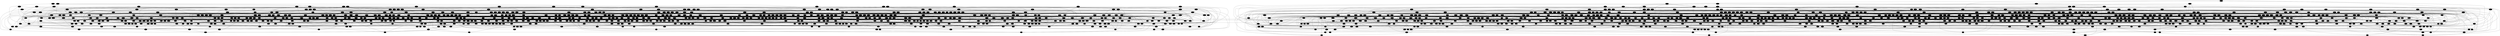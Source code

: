 graph {
n0 [style=filled, fillcolor="#fff"]
n1 [style=filled, fillcolor="#fff"]
n2 [style=filled, fillcolor="#fff"]
n3 [style=filled, fillcolor="#fff"]
n4 [style=filled, fillcolor="#fff"]
n5 [style=filled, fillcolor="#fff"]
n6 [style=filled, fillcolor="#fff"]
n7 [style=filled, fillcolor="#fff"]
n8 [style=filled, fillcolor="#fff"]
n9 [style=filled, fillcolor="#fff"]
n10 [style=filled, fillcolor="#fff"]
n11 [style=filled, fillcolor="#fff"]
n12 [style=filled, fillcolor="#fff"]
n13 [style=filled, fillcolor="#fff"]
n14 [style=filled, fillcolor="#fff"]
n15 [style=filled, fillcolor="#fff"]
n16 [style=filled, fillcolor="#fff"]
n17 [style=filled, fillcolor="#fff"]
n18 [style=filled, fillcolor="#fff"]
n19 [style=filled, fillcolor="#fff"]
n20 [style=filled, fillcolor="#fff"]
n21 [style=filled, fillcolor="#fff"]
n22 [style=filled, fillcolor="#fff"]
n23 [style=filled, fillcolor="#fff"]
n24 [style=filled, fillcolor="#fff"]
n25 [style=filled, fillcolor="#fff"]
n26 [style=filled, fillcolor="#fff"]
n27 [style=filled, fillcolor="#fff"]
n28 [style=filled, fillcolor="#fff"]
n29 [style=filled, fillcolor="#fff"]
n30 [style=filled, fillcolor="#fff"]
n31 [style=filled, fillcolor="#fff"]
n32 [style=filled, fillcolor="#fff"]
n33 [style=filled, fillcolor="#fff"]
n34 [style=filled, fillcolor="#fff"]
n35 [style=filled, fillcolor="#fff"]
n36 [style=filled, fillcolor="#fff"]
n37 [style=filled, fillcolor="#fff"]
n38 [style=filled, fillcolor="#fff"]
n39 [style=filled, fillcolor="#fff"]
n40 [style=filled, fillcolor="#fff"]
n41 [style=filled, fillcolor="#fff"]
n42 [style=filled, fillcolor="#fff"]
n43 [style=filled, fillcolor="#fff"]
n44 [style=filled, fillcolor="#fff"]
n45 [style=filled, fillcolor="#fff"]
n46 [style=filled, fillcolor="#fff"]
n47 [style=filled, fillcolor="#fff"]
n48 [style=filled, fillcolor="#fff"]
n49 [style=filled, fillcolor="#fff"]
n50 [style=filled, fillcolor="#fff"]
n51 [style=filled, fillcolor="#fff"]
n52 [style=filled, fillcolor="#fff"]
n53 [style=filled, fillcolor="#fff"]
n54 [style=filled, fillcolor="#fff"]
n55 [style=filled, fillcolor="#fff"]
n56 [style=filled, fillcolor="#fff"]
n57 [style=filled, fillcolor="#fff"]
n58 [style=filled, fillcolor="#fff"]
n59 [style=filled, fillcolor="#fff"]
n60 [style=filled, fillcolor="#fff"]
n61 [style=filled, fillcolor="#fff"]
n62 [style=filled, fillcolor="#fff"]
n63 [style=filled, fillcolor="#fff"]
n64 [style=filled, fillcolor="#fff"]
n65 [style=filled, fillcolor="#fff"]
n66 [style=filled, fillcolor="#fff"]
n67 [style=filled, fillcolor="#fff"]
n68 [style=filled, fillcolor="#fff"]
n69 [style=filled, fillcolor="#fff"]
n70 [style=filled, fillcolor="#fff"]
n71 [style=filled, fillcolor="#fff"]
n72 [style=filled, fillcolor="#fff"]
n73 [style=filled, fillcolor="#fff"]
n74 [style=filled, fillcolor="#fff"]
n75 [style=filled, fillcolor="#fff"]
n76 [style=filled, fillcolor="#fff"]
n77 [style=filled, fillcolor="#fff"]
n78 [style=filled, fillcolor="#fff"]
n79 [style=filled, fillcolor="#fff"]
n80 [style=filled, fillcolor="#fff"]
n81 [style=filled, fillcolor="#fff"]
n82 [style=filled, fillcolor="#fff"]
n83 [style=filled, fillcolor="#fff"]
n84 [style=filled, fillcolor="#fff"]
n85 [style=filled, fillcolor="#fff"]
n86 [style=filled, fillcolor="#fff"]
n87 [style=filled, fillcolor="#fff"]
n88 [style=filled, fillcolor="#fff"]
n89 [style=filled, fillcolor="#fff"]
n90 [style=filled, fillcolor="#fff"]
n91 [style=filled, fillcolor="#fff"]
n92 [style=filled, fillcolor="#fff"]
n93 [style=filled, fillcolor="#fff"]
n94 [style=filled, fillcolor="#fff"]
n95 [style=filled, fillcolor="#fff"]
n96 [style=filled, fillcolor="#fff"]
n97 [style=filled, fillcolor="#fff"]
n98 [style=filled, fillcolor="#fff"]
n99 [style=filled, fillcolor="#fff"]
n100 [style=filled, fillcolor="#fff"]
n101 [style=filled, fillcolor="#fff"]
n102 [style=filled, fillcolor="#fff"]
n103 [style=filled, fillcolor="#fff"]
n104 [style=filled, fillcolor="#fff"]
n105 [style=filled, fillcolor="#fff"]
n106 [style=filled, fillcolor="#fff"]
n107 [style=filled, fillcolor="#fff"]
n108 [style=filled, fillcolor="#fff"]
n109 [style=filled, fillcolor="#fff"]
n110 [style=filled, fillcolor="#fff"]
n111 [style=filled, fillcolor="#fff"]
n112 [style=filled, fillcolor="#fff"]
n113 [style=filled, fillcolor="#fff"]
n114 [style=filled, fillcolor="#fff"]
n115 [style=filled, fillcolor="#fff"]
n116 [style=filled, fillcolor="#fff"]
n117 [style=filled, fillcolor="#fff"]
n118 [style=filled, fillcolor="#fff"]
n119 [style=filled, fillcolor="#fff"]
n120 [style=filled, fillcolor="#fff"]
n121 [style=filled, fillcolor="#fff"]
n122 [style=filled, fillcolor="#fff"]
n123 [style=filled, fillcolor="#fff"]
n124 [style=filled, fillcolor="#fff"]
n125 [style=filled, fillcolor="#fff"]
n126 [style=filled, fillcolor="#fff"]
n127 [style=filled, fillcolor="#fff"]
n128 [style=filled, fillcolor="#fff"]
n129 [style=filled, fillcolor="#fff"]
n130 [style=filled, fillcolor="#fff"]
n131 [style=filled, fillcolor="#fff"]
n132 [style=filled, fillcolor="#fff"]
n133 [style=filled, fillcolor="#fff"]
n134 [style=filled, fillcolor="#fff"]
n135 [style=filled, fillcolor="#fff"]
n136 [style=filled, fillcolor="#fff"]
n137 [style=filled, fillcolor="#fff"]
n138 [style=filled, fillcolor="#fff"]
n139 [style=filled, fillcolor="#fff"]
n140 [style=filled, fillcolor="#fff"]
n141 [style=filled, fillcolor="#fff"]
n142 [style=filled, fillcolor="#fff"]
n143 [style=filled, fillcolor="#fff"]
n144 [style=filled, fillcolor="#fff"]
n145 [style=filled, fillcolor="#fff"]
n146 [style=filled, fillcolor="#fff"]
n147 [style=filled, fillcolor="#fff"]
n148 [style=filled, fillcolor="#fff"]
n149 [style=filled, fillcolor="#fff"]
n150 [style=filled, fillcolor="#fff"]
n151 [style=filled, fillcolor="#fff"]
n152 [style=filled, fillcolor="#fff"]
n153 [style=filled, fillcolor="#fff"]
n154 [style=filled, fillcolor="#fff"]
n155 [style=filled, fillcolor="#fff"]
n156 [style=filled, fillcolor="#fff"]
n157 [style=filled, fillcolor="#fff"]
n158 [style=filled, fillcolor="#fff"]
n159 [style=filled, fillcolor="#fff"]
n160 [style=filled, fillcolor="#fff"]
n161 [style=filled, fillcolor="#fff"]
n162 [style=filled, fillcolor="#fff"]
n163 [style=filled, fillcolor="#fff"]
n164 [style=filled, fillcolor="#fff"]
n165 [style=filled, fillcolor="#fff"]
n166 [style=filled, fillcolor="#fff"]
n167 [style=filled, fillcolor="#fff"]
n168 [style=filled, fillcolor="#fff"]
n169 [style=filled, fillcolor="#fff"]
n170 [style=filled, fillcolor="#fff"]
n171 [style=filled, fillcolor="#fff"]
n172 [style=filled, fillcolor="#fff"]
n173 [style=filled, fillcolor="#fff"]
n174 [style=filled, fillcolor="#fff"]
n175 [style=filled, fillcolor="#fff"]
n176 [style=filled, fillcolor="#fff"]
n177 [style=filled, fillcolor="#fff"]
n178 [style=filled, fillcolor="#fff"]
n179 [style=filled, fillcolor="#fff"]
n180 [style=filled, fillcolor="#fff"]
n181 [style=filled, fillcolor="#fff"]
n182 [style=filled, fillcolor="#fff"]
n183 [style=filled, fillcolor="#fff"]
n184 [style=filled, fillcolor="#fff"]
n185 [style=filled, fillcolor="#fff"]
n186 [style=filled, fillcolor="#fff"]
n187 [style=filled, fillcolor="#fff"]
n188 [style=filled, fillcolor="#fff"]
n189 [style=filled, fillcolor="#fff"]
n190 [style=filled, fillcolor="#fff"]
n191 [style=filled, fillcolor="#fff"]
n192 [style=filled, fillcolor="#fff"]
n193 [style=filled, fillcolor="#fff"]
n194 [style=filled, fillcolor="#fff"]
n195 [style=filled, fillcolor="#fff"]
n196 [style=filled, fillcolor="#fff"]
n197 [style=filled, fillcolor="#fff"]
n198 [style=filled, fillcolor="#fff"]
n199 [style=filled, fillcolor="#fff"]
n200 [style=filled, fillcolor="#fff"]
n201 [style=filled, fillcolor="#fff"]
n202 [style=filled, fillcolor="#fff"]
n203 [style=filled, fillcolor="#fff"]
n204 [style=filled, fillcolor="#fff"]
n205 [style=filled, fillcolor="#fff"]
n206 [style=filled, fillcolor="#fff"]
n207 [style=filled, fillcolor="#fff"]
n208 [style=filled, fillcolor="#fff"]
n209 [style=filled, fillcolor="#fff"]
n210 [style=filled, fillcolor="#fff"]
n211 [style=filled, fillcolor="#fff"]
n212 [style=filled, fillcolor="#fff"]
n213 [style=filled, fillcolor="#fff"]
n214 [style=filled, fillcolor="#fff"]
n215 [style=filled, fillcolor="#fff"]
n216 [style=filled, fillcolor="#fff"]
n217 [style=filled, fillcolor="#fff"]
n218 [style=filled, fillcolor="#fff"]
n219 [style=filled, fillcolor="#fff"]
n220 [style=filled, fillcolor="#fff"]
n221 [style=filled, fillcolor="#fff"]
n222 [style=filled, fillcolor="#fff"]
n223 [style=filled, fillcolor="#fff"]
n224 [style=filled, fillcolor="#fff"]
n225 [style=filled, fillcolor="#fff"]
n226 [style=filled, fillcolor="#fff"]
n227 [style=filled, fillcolor="#fff"]
n228 [style=filled, fillcolor="#fff"]
n229 [style=filled, fillcolor="#fff"]
n230 [style=filled, fillcolor="#fff"]
n231 [style=filled, fillcolor="#fff"]
n232 [style=filled, fillcolor="#fff"]
n233 [style=filled, fillcolor="#fff"]
n234 [style=filled, fillcolor="#fff"]
n235 [style=filled, fillcolor="#fff"]
n236 [style=filled, fillcolor="#fff"]
n237 [style=filled, fillcolor="#fff"]
n238 [style=filled, fillcolor="#fff"]
n239 [style=filled, fillcolor="#fff"]
n240 [style=filled, fillcolor="#fff"]
n241 [style=filled, fillcolor="#fff"]
n242 [style=filled, fillcolor="#fff"]
n243 [style=filled, fillcolor="#fff"]
n244 [style=filled, fillcolor="#fff"]
n245 [style=filled, fillcolor="#fff"]
n246 [style=filled, fillcolor="#fff"]
n247 [style=filled, fillcolor="#fff"]
n248 [style=filled, fillcolor="#fff"]
n249 [style=filled, fillcolor="#fff"]
n250 [style=filled, fillcolor="#fff"]
n251 [style=filled, fillcolor="#fff"]
n252 [style=filled, fillcolor="#fff"]
n253 [style=filled, fillcolor="#fff"]
n254 [style=filled, fillcolor="#fff"]
n255 [style=filled, fillcolor="#fff"]
n256 [style=filled, fillcolor="#fff"]
n257 [style=filled, fillcolor="#fff"]
n258 [style=filled, fillcolor="#fff"]
n259 [style=filled, fillcolor="#fff"]
n260 [style=filled, fillcolor="#fff"]
n261 [style=filled, fillcolor="#fff"]
n262 [style=filled, fillcolor="#fff"]
n263 [style=filled, fillcolor="#fff"]
n264 [style=filled, fillcolor="#fff"]
n265 [style=filled, fillcolor="#fff"]
n266 [style=filled, fillcolor="#fff"]
n267 [style=filled, fillcolor="#fff"]
n268 [style=filled, fillcolor="#fff"]
n269 [style=filled, fillcolor="#fff"]
n270 [style=filled, fillcolor="#fff"]
n271 [style=filled, fillcolor="#fff"]
n272 [style=filled, fillcolor="#fff"]
n273 [style=filled, fillcolor="#fff"]
n274 [style=filled, fillcolor="#fff"]
n275 [style=filled, fillcolor="#fff"]
n276 [style=filled, fillcolor="#fff"]
n277 [style=filled, fillcolor="#fff"]
n278 [style=filled, fillcolor="#fff"]
n279 [style=filled, fillcolor="#fff"]
n280 [style=filled, fillcolor="#fff"]
n281 [style=filled, fillcolor="#fff"]
n282 [style=filled, fillcolor="#fff"]
n283 [style=filled, fillcolor="#fff"]
n284 [style=filled, fillcolor="#fff"]
n285 [style=filled, fillcolor="#fff"]
n286 [style=filled, fillcolor="#fff"]
n287 [style=filled, fillcolor="#fff"]
n288 [style=filled, fillcolor="#fff"]
n289 [style=filled, fillcolor="#fff"]
n290 [style=filled, fillcolor="#fff"]
n291 [style=filled, fillcolor="#fff"]
n292 [style=filled, fillcolor="#fff"]
n293 [style=filled, fillcolor="#fff"]
n294 [style=filled, fillcolor="#fff"]
n295 [style=filled, fillcolor="#fff"]
n296 [style=filled, fillcolor="#fff"]
n297 [style=filled, fillcolor="#fff"]
n298 [style=filled, fillcolor="#fff"]
n299 [style=filled, fillcolor="#fff"]
n300 [style=filled, fillcolor="#fff"]
n301 [style=filled, fillcolor="#fff"]
n302 [style=filled, fillcolor="#fff"]
n303 [style=filled, fillcolor="#fff"]
n304 [style=filled, fillcolor="#fff"]
n305 [style=filled, fillcolor="#fff"]
n306 [style=filled, fillcolor="#fff"]
n307 [style=filled, fillcolor="#fff"]
n308 [style=filled, fillcolor="#fff"]
n309 [style=filled, fillcolor="#fff"]
n310 [style=filled, fillcolor="#fff"]
n311 [style=filled, fillcolor="#fff"]
n312 [style=filled, fillcolor="#fff"]
n313 [style=filled, fillcolor="#fff"]
n314 [style=filled, fillcolor="#fff"]
n315 [style=filled, fillcolor="#fff"]
n316 [style=filled, fillcolor="#fff"]
n317 [style=filled, fillcolor="#fff"]
n318 [style=filled, fillcolor="#fff"]
n319 [style=filled, fillcolor="#fff"]
n320 [style=filled, fillcolor="#fff"]
n321 [style=filled, fillcolor="#fff"]
n322 [style=filled, fillcolor="#fff"]
n323 [style=filled, fillcolor="#fff"]
n324 [style=filled, fillcolor="#fff"]
n325 [style=filled, fillcolor="#fff"]
n326 [style=filled, fillcolor="#fff"]
n327 [style=filled, fillcolor="#fff"]
n328 [style=filled, fillcolor="#fff"]
n329 [style=filled, fillcolor="#fff"]
n330 [style=filled, fillcolor="#fff"]
n331 [style=filled, fillcolor="#fff"]
n332 [style=filled, fillcolor="#fff"]
n333 [style=filled, fillcolor="#fff"]
n334 [style=filled, fillcolor="#fff"]
n335 [style=filled, fillcolor="#fff"]
n336 [style=filled, fillcolor="#fff"]
n337 [style=filled, fillcolor="#fff"]
n338 [style=filled, fillcolor="#fff"]
n339 [style=filled, fillcolor="#fff"]
n340 [style=filled, fillcolor="#fff"]
n341 [style=filled, fillcolor="#fff"]
n342 [style=filled, fillcolor="#fff"]
n343 [style=filled, fillcolor="#fff"]
n344 [style=filled, fillcolor="#fff"]
n345 [style=filled, fillcolor="#fff"]
n346 [style=filled, fillcolor="#fff"]
n347 [style=filled, fillcolor="#fff"]
n348 [style=filled, fillcolor="#fff"]
n349 [style=filled, fillcolor="#fff"]
n350 [style=filled, fillcolor="#fff"]
n351 [style=filled, fillcolor="#fff"]
n352 [style=filled, fillcolor="#fff"]
n353 [style=filled, fillcolor="#fff"]
n354 [style=filled, fillcolor="#fff"]
n355 [style=filled, fillcolor="#fff"]
n356 [style=filled, fillcolor="#fff"]
n357 [style=filled, fillcolor="#fff"]
n358 [style=filled, fillcolor="#fff"]
n359 [style=filled, fillcolor="#fff"]
n360 [style=filled, fillcolor="#fff"]
n361 [style=filled, fillcolor="#fff"]
n362 [style=filled, fillcolor="#fff"]
n363 [style=filled, fillcolor="#fff"]
n364 [style=filled, fillcolor="#fff"]
n365 [style=filled, fillcolor="#fff"]
n366 [style=filled, fillcolor="#fff"]
n367 [style=filled, fillcolor="#fff"]
n368 [style=filled, fillcolor="#fff"]
n369 [style=filled, fillcolor="#fff"]
n370 [style=filled, fillcolor="#fff"]
n371 [style=filled, fillcolor="#fff"]
n372 [style=filled, fillcolor="#fff"]
n373 [style=filled, fillcolor="#fff"]
n374 [style=filled, fillcolor="#fff"]
n375 [style=filled, fillcolor="#fff"]
n376 [style=filled, fillcolor="#fff"]
n377 [style=filled, fillcolor="#fff"]
n378 [style=filled, fillcolor="#fff"]
n379 [style=filled, fillcolor="#fff"]
n380 [style=filled, fillcolor="#fff"]
n381 [style=filled, fillcolor="#fff"]
n382 [style=filled, fillcolor="#fff"]
n383 [style=filled, fillcolor="#fff"]
n384 [style=filled, fillcolor="#fff"]
n385 [style=filled, fillcolor="#fff"]
n386 [style=filled, fillcolor="#fff"]
n387 [style=filled, fillcolor="#fff"]
n388 [style=filled, fillcolor="#fff"]
n389 [style=filled, fillcolor="#fff"]
n390 [style=filled, fillcolor="#fff"]
n391 [style=filled, fillcolor="#fff"]
n392 [style=filled, fillcolor="#fff"]
n393 [style=filled, fillcolor="#fff"]
n394 [style=filled, fillcolor="#fff"]
n395 [style=filled, fillcolor="#fff"]
n396 [style=filled, fillcolor="#fff"]
n397 [style=filled, fillcolor="#fff"]
n398 [style=filled, fillcolor="#fff"]
n399 [style=filled, fillcolor="#fff"]
n400 [style=filled, fillcolor="#fff"]
n401 [style=filled, fillcolor="#fff"]
n402 [style=filled, fillcolor="#fff"]
n403 [style=filled, fillcolor="#fff"]
n404 [style=filled, fillcolor="#fff"]
n405 [style=filled, fillcolor="#fff"]
n406 [style=filled, fillcolor="#fff"]
n407 [style=filled, fillcolor="#fff"]
n408 [style=filled, fillcolor="#fff"]
n409 [style=filled, fillcolor="#fff"]
n410 [style=filled, fillcolor="#fff"]
n411 [style=filled, fillcolor="#fff"]
n412 [style=filled, fillcolor="#fff"]
n413 [style=filled, fillcolor="#fff"]
n414 [style=filled, fillcolor="#fff"]
n415 [style=filled, fillcolor="#fff"]
n416 [style=filled, fillcolor="#fff"]
n417 [style=filled, fillcolor="#fff"]
n418 [style=filled, fillcolor="#fff"]
n419 [style=filled, fillcolor="#fff"]
n420 [style=filled, fillcolor="#fff"]
n421 [style=filled, fillcolor="#fff"]
n422 [style=filled, fillcolor="#fff"]
n423 [style=filled, fillcolor="#fff"]
n424 [style=filled, fillcolor="#fff"]
n425 [style=filled, fillcolor="#fff"]
n426 [style=filled, fillcolor="#fff"]
n427 [style=filled, fillcolor="#fff"]
n428 [style=filled, fillcolor="#fff"]
n429 [style=filled, fillcolor="#fff"]
n430 [style=filled, fillcolor="#fff"]
n431 [style=filled, fillcolor="#fff"]
n432 [style=filled, fillcolor="#fff"]
n433 [style=filled, fillcolor="#fff"]
n434 [style=filled, fillcolor="#fff"]
n435 [style=filled, fillcolor="#fff"]
n436 [style=filled, fillcolor="#fff"]
n437 [style=filled, fillcolor="#fff"]
n438 [style=filled, fillcolor="#fff"]
n439 [style=filled, fillcolor="#fff"]
n440 [style=filled, fillcolor="#fff"]
n441 [style=filled, fillcolor="#fff"]
n442 [style=filled, fillcolor="#fff"]
n443 [style=filled, fillcolor="#fff"]
n444 [style=filled, fillcolor="#fff"]
n445 [style=filled, fillcolor="#fff"]
n446 [style=filled, fillcolor="#fff"]
n447 [style=filled, fillcolor="#fff"]
n448 [style=filled, fillcolor="#fff"]
n449 [style=filled, fillcolor="#fff"]
n450 [style=filled, fillcolor="#fff"]
n451 [style=filled, fillcolor="#fff"]
n452 [style=filled, fillcolor="#fff"]
n453 [style=filled, fillcolor="#fff"]
n454 [style=filled, fillcolor="#fff"]
n455 [style=filled, fillcolor="#fff"]
n456 [style=filled, fillcolor="#fff"]
n457 [style=filled, fillcolor="#fff"]
n458 [style=filled, fillcolor="#fff"]
n459 [style=filled, fillcolor="#fff"]
n460 [style=filled, fillcolor="#fff"]
n461 [style=filled, fillcolor="#fff"]
n462 [style=filled, fillcolor="#fff"]
n463 [style=filled, fillcolor="#fff"]
n464 [style=filled, fillcolor="#fff"]
n465 [style=filled, fillcolor="#fff"]
n466 [style=filled, fillcolor="#fff"]
n467 [style=filled, fillcolor="#fff"]
n468 [style=filled, fillcolor="#fff"]
n469 [style=filled, fillcolor="#fff"]
n470 [style=filled, fillcolor="#fff"]
n471 [style=filled, fillcolor="#fff"]
n472 [style=filled, fillcolor="#fff"]
n473 [style=filled, fillcolor="#fff"]
n474 [style=filled, fillcolor="#fff"]
n475 [style=filled, fillcolor="#fff"]
n476 [style=filled, fillcolor="#fff"]
n477 [style=filled, fillcolor="#fff"]
n478 [style=filled, fillcolor="#fff"]
n479 [style=filled, fillcolor="#fff"]
n480 [style=filled, fillcolor="#fff"]
n481 [style=filled, fillcolor="#fff"]
n482 [style=filled, fillcolor="#fff"]
n483 [style=filled, fillcolor="#fff"]
n484 [style=filled, fillcolor="#fff"]
n485 [style=filled, fillcolor="#fff"]
n486 [style=filled, fillcolor="#fff"]
n487 [style=filled, fillcolor="#fff"]
n488 [style=filled, fillcolor="#fff"]
n489 [style=filled, fillcolor="#fff"]
n490 [style=filled, fillcolor="#fff"]
n491 [style=filled, fillcolor="#fff"]
n492 [style=filled, fillcolor="#fff"]
n493 [style=filled, fillcolor="#fff"]
n494 [style=filled, fillcolor="#fff"]
n495 [style=filled, fillcolor="#fff"]
n496 [style=filled, fillcolor="#fff"]
n497 [style=filled, fillcolor="#fff"]
n498 [style=filled, fillcolor="#fff"]
n499 [style=filled, fillcolor="#fff"]
n500 [style=filled, fillcolor="#fff"]
n501 [style=filled, fillcolor="#fff"]
n502 [style=filled, fillcolor="#fff"]
n503 [style=filled, fillcolor="#fff"]
n504 [style=filled, fillcolor="#fff"]
n505 [style=filled, fillcolor="#fff"]
n506 [style=filled, fillcolor="#fff"]
n507 [style=filled, fillcolor="#fff"]
n508 [style=filled, fillcolor="#fff"]
n509 [style=filled, fillcolor="#fff"]
n510 [style=filled, fillcolor="#fff"]
n511 [style=filled, fillcolor="#fff"]
n512 [style=filled, fillcolor="#fff"]
n513 [style=filled, fillcolor="#fff"]
n514 [style=filled, fillcolor="#fff"]
n515 [style=filled, fillcolor="#fff"]
n516 [style=filled, fillcolor="#fff"]
n517 [style=filled, fillcolor="#fff"]
n518 [style=filled, fillcolor="#fff"]
n519 [style=filled, fillcolor="#fff"]
n520 [style=filled, fillcolor="#fff"]
n521 [style=filled, fillcolor="#fff"]
n522 [style=filled, fillcolor="#fff"]
n523 [style=filled, fillcolor="#fff"]
n524 [style=filled, fillcolor="#fff"]
n525 [style=filled, fillcolor="#fff"]
n526 [style=filled, fillcolor="#fff"]
n527 [style=filled, fillcolor="#fff"]
n528 [style=filled, fillcolor="#fff"]
n529 [style=filled, fillcolor="#fff"]
n530 [style=filled, fillcolor="#fff"]
n531 [style=filled, fillcolor="#fff"]
n532 [style=filled, fillcolor="#fff"]
n533 [style=filled, fillcolor="#fff"]
n534 [style=filled, fillcolor="#fff"]
n535 [style=filled, fillcolor="#fff"]
n536 [style=filled, fillcolor="#fff"]
n537 [style=filled, fillcolor="#fff"]
n538 [style=filled, fillcolor="#fff"]
n539 [style=filled, fillcolor="#fff"]
n540 [style=filled, fillcolor="#fff"]
n541 [style=filled, fillcolor="#fff"]
n542 [style=filled, fillcolor="#fff"]
n543 [style=filled, fillcolor="#fff"]
n544 [style=filled, fillcolor="#fff"]
n545 [style=filled, fillcolor="#fff"]
n546 [style=filled, fillcolor="#fff"]
n547 [style=filled, fillcolor="#fff"]
n548 [style=filled, fillcolor="#fff"]
n549 [style=filled, fillcolor="#fff"]
n550 [style=filled, fillcolor="#fff"]
n551 [style=filled, fillcolor="#fff"]
n552 [style=filled, fillcolor="#fff"]
n553 [style=filled, fillcolor="#fff"]
n554 [style=filled, fillcolor="#fff"]
n555 [style=filled, fillcolor="#fff"]
n556 [style=filled, fillcolor="#fff"]
n557 [style=filled, fillcolor="#fff"]
n558 [style=filled, fillcolor="#fff"]
n559 [style=filled, fillcolor="#fff"]
n560 [style=filled, fillcolor="#fff"]
n561 [style=filled, fillcolor="#fff"]
n562 [style=filled, fillcolor="#fff"]
n563 [style=filled, fillcolor="#fff"]
n564 [style=filled, fillcolor="#fff"]
n565 [style=filled, fillcolor="#fff"]
n566 [style=filled, fillcolor="#fff"]
n567 [style=filled, fillcolor="#fff"]
n568 [style=filled, fillcolor="#fff"]
n569 [style=filled, fillcolor="#fff"]
n570 [style=filled, fillcolor="#fff"]
n571 [style=filled, fillcolor="#fff"]
n572 [style=filled, fillcolor="#fff"]
n573 [style=filled, fillcolor="#fff"]
n574 [style=filled, fillcolor="#fff"]
n575 [style=filled, fillcolor="#fff"]
n576 [style=filled, fillcolor="#fff"]
n577 [style=filled, fillcolor="#fff"]
n578 [style=filled, fillcolor="#fff"]
n579 [style=filled, fillcolor="#fff"]
n580 [style=filled, fillcolor="#fff"]
n581 [style=filled, fillcolor="#fff"]
n582 [style=filled, fillcolor="#fff"]
n583 [style=filled, fillcolor="#fff"]
n584 [style=filled, fillcolor="#fff"]
n585 [style=filled, fillcolor="#fff"]
n586 [style=filled, fillcolor="#fff"]
n587 [style=filled, fillcolor="#fff"]
n588 [style=filled, fillcolor="#fff"]
n589 [style=filled, fillcolor="#fff"]
n590 [style=filled, fillcolor="#fff"]
n591 [style=filled, fillcolor="#fff"]
n592 [style=filled, fillcolor="#fff"]
n593 [style=filled, fillcolor="#fff"]
n594 [style=filled, fillcolor="#fff"]
n595 [style=filled, fillcolor="#fff"]
n596 [style=filled, fillcolor="#fff"]
n597 [style=filled, fillcolor="#fff"]
n598 [style=filled, fillcolor="#fff"]
n599 [style=filled, fillcolor="#fff"]
n600 [style=filled, fillcolor="#fff"]
n601 [style=filled, fillcolor="#fff"]
n602 [style=filled, fillcolor="#fff"]
n603 [style=filled, fillcolor="#fff"]
n604 [style=filled, fillcolor="#fff"]
n605 [style=filled, fillcolor="#fff"]
n606 [style=filled, fillcolor="#fff"]
n607 [style=filled, fillcolor="#fff"]
n608 [style=filled, fillcolor="#fff"]
n609 [style=filled, fillcolor="#fff"]
n610 [style=filled, fillcolor="#fff"]
n611 [style=filled, fillcolor="#fff"]
n612 [style=filled, fillcolor="#fff"]
n613 [style=filled, fillcolor="#fff"]
n614 [style=filled, fillcolor="#fff"]
n615 [style=filled, fillcolor="#fff"]
n616 [style=filled, fillcolor="#fff"]
n617 [style=filled, fillcolor="#fff"]
n618 [style=filled, fillcolor="#fff"]
n619 [style=filled, fillcolor="#fff"]
n620 [style=filled, fillcolor="#fff"]
n621 [style=filled, fillcolor="#fff"]
n622 [style=filled, fillcolor="#fff"]
n623 [style=filled, fillcolor="#fff"]
n624 [style=filled, fillcolor="#fff"]
n625 [style=filled, fillcolor="#fff"]
n626 [style=filled, fillcolor="#fff"]
n627 [style=filled, fillcolor="#fff"]
n628 [style=filled, fillcolor="#fff"]
n629 [style=filled, fillcolor="#fff"]
n630 [style=filled, fillcolor="#fff"]
n631 [style=filled, fillcolor="#fff"]
n632 [style=filled, fillcolor="#fff"]
n633 [style=filled, fillcolor="#fff"]
n634 [style=filled, fillcolor="#fff"]
n635 [style=filled, fillcolor="#fff"]
n636 [style=filled, fillcolor="#fff"]
n637 [style=filled, fillcolor="#fff"]
n638 [style=filled, fillcolor="#fff"]
n639 [style=filled, fillcolor="#fff"]
n640 [style=filled, fillcolor="#fff"]
n641 [style=filled, fillcolor="#fff"]
n642 [style=filled, fillcolor="#fff"]
n643 [style=filled, fillcolor="#fff"]
n644 [style=filled, fillcolor="#fff"]
n645 [style=filled, fillcolor="#fff"]
n646 [style=filled, fillcolor="#fff"]
n647 [style=filled, fillcolor="#fff"]
n648 [style=filled, fillcolor="#fff"]
n649 [style=filled, fillcolor="#fff"]
n650 [style=filled, fillcolor="#fff"]
n651 [style=filled, fillcolor="#fff"]
n652 [style=filled, fillcolor="#fff"]
n653 [style=filled, fillcolor="#fff"]
n654 [style=filled, fillcolor="#fff"]
n655 [style=filled, fillcolor="#fff"]
n656 [style=filled, fillcolor="#fff"]
n657 [style=filled, fillcolor="#fff"]
n658 [style=filled, fillcolor="#fff"]
n659 [style=filled, fillcolor="#fff"]
n660 [style=filled, fillcolor="#fff"]
n661 [style=filled, fillcolor="#fff"]
n662 [style=filled, fillcolor="#fff"]
n663 [style=filled, fillcolor="#fff"]
n664 [style=filled, fillcolor="#fff"]
n665 [style=filled, fillcolor="#fff"]
n666 [style=filled, fillcolor="#fff"]
n667 [style=filled, fillcolor="#fff"]
n668 [style=filled, fillcolor="#fff"]
n669 [style=filled, fillcolor="#fff"]
n670 [style=filled, fillcolor="#fff"]
n671 [style=filled, fillcolor="#fff"]
n672 [style=filled, fillcolor="#fff"]
n673 [style=filled, fillcolor="#fff"]
n674 [style=filled, fillcolor="#fff"]
n675 [style=filled, fillcolor="#fff"]
n676 [style=filled, fillcolor="#fff"]
n677 [style=filled, fillcolor="#fff"]
n678 [style=filled, fillcolor="#fff"]
n679 [style=filled, fillcolor="#fff"]
n680 [style=filled, fillcolor="#fff"]
n681 [style=filled, fillcolor="#fff"]
n682 [style=filled, fillcolor="#fff"]
n683 [style=filled, fillcolor="#fff"]
n684 [style=filled, fillcolor="#fff"]
n685 [style=filled, fillcolor="#fff"]
n686 [style=filled, fillcolor="#fff"]
n687 [style=filled, fillcolor="#fff"]
n688 [style=filled, fillcolor="#fff"]
n689 [style=filled, fillcolor="#fff"]
n690 [style=filled, fillcolor="#fff"]
n691 [style=filled, fillcolor="#fff"]
n692 [style=filled, fillcolor="#fff"]
n693 [style=filled, fillcolor="#fff"]
n694 [style=filled, fillcolor="#fff"]
n695 [style=filled, fillcolor="#fff"]
n696 [style=filled, fillcolor="#fff"]
n697 [style=filled, fillcolor="#fff"]
n698 [style=filled, fillcolor="#fff"]
n699 [style=filled, fillcolor="#fff"]
n700 [style=filled, fillcolor="#fff"]
n701 [style=filled, fillcolor="#fff"]
n702 [style=filled, fillcolor="#fff"]
n703 [style=filled, fillcolor="#fff"]
n704 [style=filled, fillcolor="#fff"]
n705 [style=filled, fillcolor="#fff"]
n706 [style=filled, fillcolor="#fff"]
n707 [style=filled, fillcolor="#fff"]
n708 [style=filled, fillcolor="#fff"]
n709 [style=filled, fillcolor="#fff"]
n710 [style=filled, fillcolor="#fff"]
n711 [style=filled, fillcolor="#fff"]
n712 [style=filled, fillcolor="#fff"]
n713 [style=filled, fillcolor="#fff"]
n714 [style=filled, fillcolor="#fff"]
n715 [style=filled, fillcolor="#fff"]
n716 [style=filled, fillcolor="#fff"]
n717 [style=filled, fillcolor="#fff"]
n718 [style=filled, fillcolor="#fff"]
n719 [style=filled, fillcolor="#fff"]
n720 [style=filled, fillcolor="#fff"]
n721 [style=filled, fillcolor="#fff"]
n722 [style=filled, fillcolor="#fff"]
n723 [style=filled, fillcolor="#fff"]
n724 [style=filled, fillcolor="#fff"]
n725 [style=filled, fillcolor="#fff"]
n726 [style=filled, fillcolor="#fff"]
n727 [style=filled, fillcolor="#fff"]
n728 [style=filled, fillcolor="#fff"]
n729 [style=filled, fillcolor="#fff"]
n730 [style=filled, fillcolor="#fff"]
n731 [style=filled, fillcolor="#fff"]
n732 [style=filled, fillcolor="#fff"]
n733 [style=filled, fillcolor="#fff"]
n734 [style=filled, fillcolor="#fff"]
n735 [style=filled, fillcolor="#fff"]
n736 [style=filled, fillcolor="#fff"]
n737 [style=filled, fillcolor="#fff"]
n738 [style=filled, fillcolor="#fff"]
n739 [style=filled, fillcolor="#fff"]
n740 [style=filled, fillcolor="#fff"]
n741 [style=filled, fillcolor="#fff"]
n742 [style=filled, fillcolor="#fff"]
n743 [style=filled, fillcolor="#fff"]
n744 [style=filled, fillcolor="#fff"]
n745 [style=filled, fillcolor="#fff"]
n746 [style=filled, fillcolor="#fff"]
n747 [style=filled, fillcolor="#fff"]
n748 [style=filled, fillcolor="#fff"]
n749 [style=filled, fillcolor="#fff"]
n750 [style=filled, fillcolor="#fff"]
n751 [style=filled, fillcolor="#fff"]
n752 [style=filled, fillcolor="#fff"]
n753 [style=filled, fillcolor="#fff"]
n754 [style=filled, fillcolor="#fff"]
n755 [style=filled, fillcolor="#fff"]
n756 [style=filled, fillcolor="#fff"]
n757 [style=filled, fillcolor="#fff"]
n758 [style=filled, fillcolor="#fff"]
n759 [style=filled, fillcolor="#fff"]
n760 [style=filled, fillcolor="#fff"]
n761 [style=filled, fillcolor="#fff"]
n762 [style=filled, fillcolor="#fff"]
n763 [style=filled, fillcolor="#fff"]
n764 [style=filled, fillcolor="#fff"]
n765 [style=filled, fillcolor="#fff"]
n766 [style=filled, fillcolor="#fff"]
n767 [style=filled, fillcolor="#fff"]
n768 [style=filled, fillcolor="#fff"]
n769 [style=filled, fillcolor="#fff"]
n770 [style=filled, fillcolor="#fff"]
n771 [style=filled, fillcolor="#fff"]
n772 [style=filled, fillcolor="#fff"]
n773 [style=filled, fillcolor="#fff"]
n774 [style=filled, fillcolor="#fff"]
n775 [style=filled, fillcolor="#fff"]
n776 [style=filled, fillcolor="#fff"]
n777 [style=filled, fillcolor="#fff"]
n778 [style=filled, fillcolor="#fff"]
n779 [style=filled, fillcolor="#fff"]
n780 [style=filled, fillcolor="#fff"]
n781 [style=filled, fillcolor="#fff"]
n782 [style=filled, fillcolor="#fff"]
n783 [style=filled, fillcolor="#fff"]
n784 [style=filled, fillcolor="#fff"]
n785 [style=filled, fillcolor="#fff"]
n786 [style=filled, fillcolor="#fff"]
n787 [style=filled, fillcolor="#fff"]
n788 [style=filled, fillcolor="#fff"]
n789 [style=filled, fillcolor="#fff"]
n790 [style=filled, fillcolor="#fff"]
n791 [style=filled, fillcolor="#fff"]
n792 [style=filled, fillcolor="#fff"]
n793 [style=filled, fillcolor="#fff"]
n794 [style=filled, fillcolor="#fff"]
n795 [style=filled, fillcolor="#fff"]
n796 [style=filled, fillcolor="#fff"]
n797 [style=filled, fillcolor="#fff"]
n798 [style=filled, fillcolor="#fff"]
n799 [style=filled, fillcolor="#fff"]
n800 [style=filled, fillcolor="#fff"]
n801 [style=filled, fillcolor="#fff"]
n802 [style=filled, fillcolor="#fff"]
n803 [style=filled, fillcolor="#fff"]
n804 [style=filled, fillcolor="#fff"]
n805 [style=filled, fillcolor="#fff"]
n806 [style=filled, fillcolor="#fff"]
n807 [style=filled, fillcolor="#fff"]
n808 [style=filled, fillcolor="#fff"]
n809 [style=filled, fillcolor="#fff"]
n810 [style=filled, fillcolor="#fff"]
n811 [style=filled, fillcolor="#fff"]
n812 [style=filled, fillcolor="#fff"]
n813 [style=filled, fillcolor="#fff"]
n814 [style=filled, fillcolor="#fff"]
n815 [style=filled, fillcolor="#fff"]
n816 [style=filled, fillcolor="#fff"]
n817 [style=filled, fillcolor="#fff"]
n818 [style=filled, fillcolor="#fff"]
n819 [style=filled, fillcolor="#fff"]
n820 [style=filled, fillcolor="#fff"]
n821 [style=filled, fillcolor="#fff"]
n822 [style=filled, fillcolor="#fff"]
n823 [style=filled, fillcolor="#fff"]
n824 [style=filled, fillcolor="#fff"]
n825 [style=filled, fillcolor="#fff"]
n826 [style=filled, fillcolor="#fff"]
n827 [style=filled, fillcolor="#fff"]
n828 [style=filled, fillcolor="#fff"]
n829 [style=filled, fillcolor="#fff"]
n830 [style=filled, fillcolor="#fff"]
n831 [style=filled, fillcolor="#fff"]
n832 [style=filled, fillcolor="#fff"]
n833 [style=filled, fillcolor="#fff"]
n834 [style=filled, fillcolor="#fff"]
n835 [style=filled, fillcolor="#fff"]
n836 [style=filled, fillcolor="#fff"]
n837 [style=filled, fillcolor="#fff"]
n838 [style=filled, fillcolor="#fff"]
n839 [style=filled, fillcolor="#fff"]
n840 [style=filled, fillcolor="#fff"]
n841 [style=filled, fillcolor="#fff"]
n842 [style=filled, fillcolor="#fff"]
n843 [style=filled, fillcolor="#fff"]
n844 [style=filled, fillcolor="#fff"]
n845 [style=filled, fillcolor="#fff"]
n846 [style=filled, fillcolor="#fff"]
n847 [style=filled, fillcolor="#fff"]
n848 [style=filled, fillcolor="#fff"]
n849 [style=filled, fillcolor="#fff"]
n850 [style=filled, fillcolor="#fff"]
n851 [style=filled, fillcolor="#fff"]
n852 [style=filled, fillcolor="#fff"]
n853 [style=filled, fillcolor="#fff"]
n854 [style=filled, fillcolor="#fff"]
n855 [style=filled, fillcolor="#fff"]
n856 [style=filled, fillcolor="#fff"]
n857 [style=filled, fillcolor="#fff"]
n858 [style=filled, fillcolor="#fff"]
n859 [style=filled, fillcolor="#fff"]
n860 [style=filled, fillcolor="#fff"]
n861 [style=filled, fillcolor="#fff"]
n862 [style=filled, fillcolor="#fff"]
n863 [style=filled, fillcolor="#fff"]
n864 [style=filled, fillcolor="#fff"]
n865 [style=filled, fillcolor="#fff"]
n866 [style=filled, fillcolor="#fff"]
n867 [style=filled, fillcolor="#fff"]
n868 [style=filled, fillcolor="#fff"]
n869 [style=filled, fillcolor="#fff"]
n870 [style=filled, fillcolor="#fff"]
n871 [style=filled, fillcolor="#fff"]
n872 [style=filled, fillcolor="#fff"]
n873 [style=filled, fillcolor="#fff"]
n874 [style=filled, fillcolor="#fff"]
n875 [style=filled, fillcolor="#fff"]
n876 [style=filled, fillcolor="#fff"]
n877 [style=filled, fillcolor="#fff"]
n878 [style=filled, fillcolor="#fff"]
n879 [style=filled, fillcolor="#fff"]
n880 [style=filled, fillcolor="#fff"]
n881 [style=filled, fillcolor="#fff"]
n882 [style=filled, fillcolor="#fff"]
n883 [style=filled, fillcolor="#fff"]
n884 [style=filled, fillcolor="#fff"]
n885 [style=filled, fillcolor="#fff"]
n886 [style=filled, fillcolor="#fff"]
n887 [style=filled, fillcolor="#fff"]
n888 [style=filled, fillcolor="#fff"]
n889 [style=filled, fillcolor="#fff"]
n890 [style=filled, fillcolor="#fff"]
n891 [style=filled, fillcolor="#fff"]
n892 [style=filled, fillcolor="#fff"]
n893 [style=filled, fillcolor="#fff"]
n894 [style=filled, fillcolor="#fff"]
n895 [style=filled, fillcolor="#fff"]
n896 [style=filled, fillcolor="#fff"]
n897 [style=filled, fillcolor="#fff"]
n898 [style=filled, fillcolor="#fff"]
n899 [style=filled, fillcolor="#fff"]
n900 [style=filled, fillcolor="#fff"]
n901 [style=filled, fillcolor="#fff"]
n902 [style=filled, fillcolor="#fff"]
n903 [style=filled, fillcolor="#fff"]
n904 [style=filled, fillcolor="#fff"]
n905 [style=filled, fillcolor="#fff"]
n906 [style=filled, fillcolor="#fff"]
n907 [style=filled, fillcolor="#fff"]
n908 [style=filled, fillcolor="#fff"]
n909 [style=filled, fillcolor="#fff"]
n910 [style=filled, fillcolor="#fff"]
n911 [style=filled, fillcolor="#fff"]
n912 [style=filled, fillcolor="#fff"]
n913 [style=filled, fillcolor="#fff"]
n914 [style=filled, fillcolor="#fff"]
n915 [style=filled, fillcolor="#fff"]
n916 [style=filled, fillcolor="#fff"]
n917 [style=filled, fillcolor="#fff"]
n918 [style=filled, fillcolor="#fff"]
n919 [style=filled, fillcolor="#fff"]
n920 [style=filled, fillcolor="#fff"]
n921 [style=filled, fillcolor="#fff"]
n922 [style=filled, fillcolor="#fff"]
n923 [style=filled, fillcolor="#fff"]
n924 [style=filled, fillcolor="#fff"]
n925 [style=filled, fillcolor="#fff"]
n926 [style=filled, fillcolor="#fff"]
n927 [style=filled, fillcolor="#fff"]
n928 [style=filled, fillcolor="#fff"]
n929 [style=filled, fillcolor="#fff"]
n930 [style=filled, fillcolor="#fff"]
n931 [style=filled, fillcolor="#fff"]
n932 [style=filled, fillcolor="#fff"]
n933 [style=filled, fillcolor="#fff"]
n934 [style=filled, fillcolor="#fff"]
n935 [style=filled, fillcolor="#fff"]
n936 [style=filled, fillcolor="#fff"]
n937 [style=filled, fillcolor="#fff"]
n938 [style=filled, fillcolor="#fff"]
n939 [style=filled, fillcolor="#fff"]
n940 [style=filled, fillcolor="#fff"]
n941 [style=filled, fillcolor="#fff"]
n942 [style=filled, fillcolor="#fff"]
n943 [style=filled, fillcolor="#fff"]
n944 [style=filled, fillcolor="#fff"]
n945 [style=filled, fillcolor="#fff"]
n946 [style=filled, fillcolor="#fff"]
n947 [style=filled, fillcolor="#fff"]
n948 [style=filled, fillcolor="#fff"]
n949 [style=filled, fillcolor="#fff"]
n950 [style=filled, fillcolor="#fff"]
n951 [style=filled, fillcolor="#fff"]
n952 [style=filled, fillcolor="#fff"]
n953 [style=filled, fillcolor="#fff"]
n954 [style=filled, fillcolor="#fff"]
n955 [style=filled, fillcolor="#fff"]
n956 [style=filled, fillcolor="#fff"]
n957 [style=filled, fillcolor="#fff"]
n958 [style=filled, fillcolor="#fff"]
n959 [style=filled, fillcolor="#fff"]
n960 [style=filled, fillcolor="#fff"]
n961 [style=filled, fillcolor="#fff"]
n962 [style=filled, fillcolor="#fff"]
n963 [style=filled, fillcolor="#fff"]
n964 [style=filled, fillcolor="#fff"]
n965 [style=filled, fillcolor="#fff"]
n966 [style=filled, fillcolor="#fff"]
n967 [style=filled, fillcolor="#fff"]
n968 [style=filled, fillcolor="#fff"]
n969 [style=filled, fillcolor="#fff"]
n970 [style=filled, fillcolor="#fff"]
n971 [style=filled, fillcolor="#fff"]
n972 [style=filled, fillcolor="#fff"]
n973 [style=filled, fillcolor="#fff"]
n974 [style=filled, fillcolor="#fff"]
n975 [style=filled, fillcolor="#fff"]
n976 [style=filled, fillcolor="#fff"]
n977 [style=filled, fillcolor="#fff"]
n978 [style=filled, fillcolor="#fff"]
n979 [style=filled, fillcolor="#fff"]
n980 [style=filled, fillcolor="#fff"]
n981 [style=filled, fillcolor="#fff"]
n982 [style=filled, fillcolor="#fff"]
n983 [style=filled, fillcolor="#fff"]
n984 [style=filled, fillcolor="#fff"]
n985 [style=filled, fillcolor="#fff"]
n986 [style=filled, fillcolor="#fff"]
n987 [style=filled, fillcolor="#fff"]
n988 [style=filled, fillcolor="#fff"]
n989 [style=filled, fillcolor="#fff"]
n990 [style=filled, fillcolor="#fff"]
n991 [style=filled, fillcolor="#fff"]
n992 [style=filled, fillcolor="#fff"]
n993 [style=filled, fillcolor="#fff"]
n994 [style=filled, fillcolor="#fff"]
n995 [style=filled, fillcolor="#fff"]
n996 [style=filled, fillcolor="#fff"]
n997 [style=filled, fillcolor="#fff"]
n998 [style=filled, fillcolor="#fff"]
n999 [style=filled, fillcolor="#fff"]
n1000 [style=filled, fillcolor="#fff"]
n1001 [style=filled, fillcolor="#fff"]
n1002 [style=filled, fillcolor="#fff"]
n1003 [style=filled, fillcolor="#fff"]
n1004 [style=filled, fillcolor="#fff"]
n1005 [style=filled, fillcolor="#fff"]
n1006 [style=filled, fillcolor="#fff"]
n1007 [style=filled, fillcolor="#fff"]
n1008 [style=filled, fillcolor="#fff"]
n1009 [style=filled, fillcolor="#fff"]
n1010 [style=filled, fillcolor="#fff"]
n1011 [style=filled, fillcolor="#fff"]
n1012 [style=filled, fillcolor="#fff"]
n1013 [style=filled, fillcolor="#fff"]
n1014 [style=filled, fillcolor="#fff"]
n1015 [style=filled, fillcolor="#fff"]
n1016 [style=filled, fillcolor="#fff"]
n1017 [style=filled, fillcolor="#fff"]
n1018 [style=filled, fillcolor="#fff"]
n1019 [style=filled, fillcolor="#fff"]
n1020 [style=filled, fillcolor="#fff"]
n1021 [style=filled, fillcolor="#fff"]
n1022 [style=filled, fillcolor="#fff"]
n1023 [style=filled, fillcolor="#fff"]
n1024 [style=filled, fillcolor="#fff"]
n1025 [style=filled, fillcolor="#fff"]
n1026 [style=filled, fillcolor="#fff"]
n1027 [style=filled, fillcolor="#fff"]
n1028 [style=filled, fillcolor="#fff"]
n1029 [style=filled, fillcolor="#fff"]
n1030 [style=filled, fillcolor="#fff"]
n1031 [style=filled, fillcolor="#fff"]
n1032 [style=filled, fillcolor="#fff"]
n1033 [style=filled, fillcolor="#fff"]
n1034 [style=filled, fillcolor="#fff"]
n1035 [style=filled, fillcolor="#fff"]
n1036 [style=filled, fillcolor="#fff"]
n1037 [style=filled, fillcolor="#fff"]
n1038 [style=filled, fillcolor="#fff"]
n1039 [style=filled, fillcolor="#fff"]
n1040 [style=filled, fillcolor="#fff"]
n1041 [style=filled, fillcolor="#fff"]
n1042 [style=filled, fillcolor="#fff"]
n1043 [style=filled, fillcolor="#fff"]
n1044 [style=filled, fillcolor="#fff"]
n1045 [style=filled, fillcolor="#fff"]
n1046 [style=filled, fillcolor="#fff"]
n1047 [style=filled, fillcolor="#fff"]
n1048 [style=filled, fillcolor="#fff"]
n1049 [style=filled, fillcolor="#fff"]
n1050 [style=filled, fillcolor="#fff"]
n1051 [style=filled, fillcolor="#fff"]
n1052 [style=filled, fillcolor="#fff"]
n1053 [style=filled, fillcolor="#fff"]
n1054 [style=filled, fillcolor="#fff"]
n1055 [style=filled, fillcolor="#fff"]
n1056 [style=filled, fillcolor="#fff"]
n1057 [style=filled, fillcolor="#fff"]
n1058 [style=filled, fillcolor="#fff"]
n1059 [style=filled, fillcolor="#fff"]
n1060 [style=filled, fillcolor="#fff"]
n1061 [style=filled, fillcolor="#fff"]
n1062 [style=filled, fillcolor="#fff"]
n1063 [style=filled, fillcolor="#fff"]
n1064 [style=filled, fillcolor="#fff"]
n1065 [style=filled, fillcolor="#fff"]
n1066 [style=filled, fillcolor="#fff"]
n1067 [style=filled, fillcolor="#fff"]
n1068 [style=filled, fillcolor="#fff"]
n1069 [style=filled, fillcolor="#fff"]
n1070 [style=filled, fillcolor="#fff"]
n1071 [style=filled, fillcolor="#fff"]
n1072 [style=filled, fillcolor="#fff"]
n1073 [style=filled, fillcolor="#fff"]
n1074 [style=filled, fillcolor="#fff"]
n1075 [style=filled, fillcolor="#fff"]
n1076 [style=filled, fillcolor="#fff"]
n1077 [style=filled, fillcolor="#fff"]
n1078 [style=filled, fillcolor="#fff"]
n1079 [style=filled, fillcolor="#fff"]
n1080 [style=filled, fillcolor="#fff"]
n1081 [style=filled, fillcolor="#fff"]
n1082 [style=filled, fillcolor="#fff"]
n1083 [style=filled, fillcolor="#fff"]
n1084 [style=filled, fillcolor="#fff"]
n1085 [style=filled, fillcolor="#fff"]
n1086 [style=filled, fillcolor="#fff"]
n1087 [style=filled, fillcolor="#fff"]
n1088 [style=filled, fillcolor="#fff"]
n1089 [style=filled, fillcolor="#fff"]
n1090 [style=filled, fillcolor="#fff"]
n1091 [style=filled, fillcolor="#fff"]
n1092 [style=filled, fillcolor="#fff"]
n1093 [style=filled, fillcolor="#fff"]
n1094 [style=filled, fillcolor="#fff"]
n1095 [style=filled, fillcolor="#fff"]
n1096 [style=filled, fillcolor="#fff"]
n1097 [style=filled, fillcolor="#fff"]
n1098 [style=filled, fillcolor="#fff"]
n1099 [style=filled, fillcolor="#fff"]
n1100 [style=filled, fillcolor="#fff"]
n1101 [style=filled, fillcolor="#fff"]
n1102 [style=filled, fillcolor="#fff"]
n1103 [style=filled, fillcolor="#fff"]
n1104 [style=filled, fillcolor="#fff"]
n1105 [style=filled, fillcolor="#fff"]
n1106 [style=filled, fillcolor="#fff"]
n1107 [style=filled, fillcolor="#fff"]
n1108 [style=filled, fillcolor="#fff"]
n1109 [style=filled, fillcolor="#fff"]
n1110 [style=filled, fillcolor="#fff"]
n1111 [style=filled, fillcolor="#fff"]
n1112 [style=filled, fillcolor="#fff"]
n1113 [style=filled, fillcolor="#fff"]
n1114 [style=filled, fillcolor="#fff"]
n1115 [style=filled, fillcolor="#fff"]
n1116 [style=filled, fillcolor="#fff"]
n1117 [style=filled, fillcolor="#fff"]
n1118 [style=filled, fillcolor="#fff"]
n1119 [style=filled, fillcolor="#fff"]
n1120 [style=filled, fillcolor="#fff"]
n1121 [style=filled, fillcolor="#fff"]
n1122 [style=filled, fillcolor="#fff"]
n1123 [style=filled, fillcolor="#fff"]
n1124 [style=filled, fillcolor="#fff"]
n1125 [style=filled, fillcolor="#fff"]
n1126 [style=filled, fillcolor="#fff"]
n1127 [style=filled, fillcolor="#fff"]
n1128 [style=filled, fillcolor="#fff"]
n1129 [style=filled, fillcolor="#fff"]
n1130 [style=filled, fillcolor="#fff"]
n1131 [style=filled, fillcolor="#fff"]
n1132 [style=filled, fillcolor="#fff"]
n1133 [style=filled, fillcolor="#fff"]
n1134 [style=filled, fillcolor="#fff"]
n1135 [style=filled, fillcolor="#fff"]
n1136 [style=filled, fillcolor="#fff"]
n1137 [style=filled, fillcolor="#fff"]
n1138 [style=filled, fillcolor="#fff"]
n1139 [style=filled, fillcolor="#fff"]
n1140 [style=filled, fillcolor="#fff"]
n1141 [style=filled, fillcolor="#fff"]
n1142 [style=filled, fillcolor="#fff"]
n1143 [style=filled, fillcolor="#fff"]
n1144 [style=filled, fillcolor="#fff"]
n1145 [style=filled, fillcolor="#fff"]
n1146 [style=filled, fillcolor="#fff"]
n1147 [style=filled, fillcolor="#fff"]
n1148 [style=filled, fillcolor="#fff"]
n1149 [style=filled, fillcolor="#fff"]
n1150 [style=filled, fillcolor="#fff"]
n1151 [style=filled, fillcolor="#fff"]
n1152 [style=filled, fillcolor="#fff"]
n1153 [style=filled, fillcolor="#fff"]
n1154 [style=filled, fillcolor="#fff"]
n1155 [style=filled, fillcolor="#fff"]
n1156 [style=filled, fillcolor="#fff"]
n1157 [style=filled, fillcolor="#fff"]
n1158 [style=filled, fillcolor="#fff"]
n1159 [style=filled, fillcolor="#fff"]
n1160 [style=filled, fillcolor="#fff"]
n1161 [style=filled, fillcolor="#fff"]
n1162 [style=filled, fillcolor="#fff"]
n1163 [style=filled, fillcolor="#fff"]
n1164 [style=filled, fillcolor="#fff"]
n1165 [style=filled, fillcolor="#fff"]
n1166 [style=filled, fillcolor="#fff"]
n1167 [style=filled, fillcolor="#fff"]
n1168 [style=filled, fillcolor="#fff"]
n1169 [style=filled, fillcolor="#fff"]
n1170 [style=filled, fillcolor="#fff"]
n1171 [style=filled, fillcolor="#fff"]
n1172 [style=filled, fillcolor="#fff"]
n1173 [style=filled, fillcolor="#fff"]
n1174 [style=filled, fillcolor="#fff"]
n1175 [style=filled, fillcolor="#fff"]
n1176 [style=filled, fillcolor="#fff"]
n1177 [style=filled, fillcolor="#fff"]
n1178 [style=filled, fillcolor="#fff"]
n1179 [style=filled, fillcolor="#fff"]
n1180 [style=filled, fillcolor="#fff"]
n1181 [style=filled, fillcolor="#fff"]
n1182 [style=filled, fillcolor="#fff"]
n1183 [style=filled, fillcolor="#fff"]
n1184 [style=filled, fillcolor="#fff"]
n1185 [style=filled, fillcolor="#fff"]
n1186 [style=filled, fillcolor="#fff"]
n1187 [style=filled, fillcolor="#fff"]
n1188 [style=filled, fillcolor="#fff"]
n1189 [style=filled, fillcolor="#fff"]
n1190 [style=filled, fillcolor="#fff"]
n1191 [style=filled, fillcolor="#fff"]
n1192 [style=filled, fillcolor="#fff"]
n1193 [style=filled, fillcolor="#fff"]
n1194 [style=filled, fillcolor="#fff"]
n1195 [style=filled, fillcolor="#fff"]
n1196 [style=filled, fillcolor="#fff"]
n1197 [style=filled, fillcolor="#fff"]
n1198 [style=filled, fillcolor="#fff"]
n1199 [style=filled, fillcolor="#fff"]
n1200 [style=filled, fillcolor="#fff"]
n1201 [style=filled, fillcolor="#fff"]
n1202 [style=filled, fillcolor="#fff"]
n1203 [style=filled, fillcolor="#fff"]
n1204 [style=filled, fillcolor="#fff"]
n1205 [style=filled, fillcolor="#fff"]
n1206 [style=filled, fillcolor="#fff"]
n1207 [style=filled, fillcolor="#fff"]
n1208 [style=filled, fillcolor="#fff"]
n1209 [style=filled, fillcolor="#fff"]
n1210 [style=filled, fillcolor="#fff"]
n1211 [style=filled, fillcolor="#fff"]
n1212 [style=filled, fillcolor="#fff"]
n1213 [style=filled, fillcolor="#fff"]
n1214 [style=filled, fillcolor="#fff"]
n1215 [style=filled, fillcolor="#fff"]
n1216 [style=filled, fillcolor="#fff"]
n1217 [style=filled, fillcolor="#fff"]
n1218 [style=filled, fillcolor="#fff"]
n1219 [style=filled, fillcolor="#fff"]
n1220 [style=filled, fillcolor="#fff"]
n1221 [style=filled, fillcolor="#fff"]
n1222 [style=filled, fillcolor="#fff"]
n1223 [style=filled, fillcolor="#fff"]
n1224 [style=filled, fillcolor="#fff"]
n1225 [style=filled, fillcolor="#fff"]
n1226 [style=filled, fillcolor="#fff"]
n1227 [style=filled, fillcolor="#fff"]
n1228 [style=filled, fillcolor="#fff"]
n1229 [style=filled, fillcolor="#fff"]
n1230 [style=filled, fillcolor="#fff"]
n1231 [style=filled, fillcolor="#fff"]
n1232 [style=filled, fillcolor="#fff"]
n1233 [style=filled, fillcolor="#fff"]
n1234 [style=filled, fillcolor="#fff"]
n1235 [style=filled, fillcolor="#fff"]
n1236 [style=filled, fillcolor="#fff"]
n1237 [style=filled, fillcolor="#fff"]
n1238 [style=filled, fillcolor="#fff"]
n1239 [style=filled, fillcolor="#fff"]
n1240 [style=filled, fillcolor="#fff"]
n1241 [style=filled, fillcolor="#fff"]
n1242 [style=filled, fillcolor="#fff"]
n1243 [style=filled, fillcolor="#fff"]
n1244 [style=filled, fillcolor="#fff"]
n1245 [style=filled, fillcolor="#fff"]
n1246 [style=filled, fillcolor="#fff"]
n1247 [style=filled, fillcolor="#fff"]
n1248 [style=filled, fillcolor="#fff"]
n1249 [style=filled, fillcolor="#fff"]
n1250 [style=filled, fillcolor="#fff"]
n1251 [style=filled, fillcolor="#fff"]
n1252 [style=filled, fillcolor="#fff"]
n1253 [style=filled, fillcolor="#fff"]
n1254 [style=filled, fillcolor="#fff"]
n1255 [style=filled, fillcolor="#fff"]
n1256 [style=filled, fillcolor="#fff"]
n1257 [style=filled, fillcolor="#fff"]
n1258 [style=filled, fillcolor="#fff"]
n1259 [style=filled, fillcolor="#fff"]
n1260 [style=filled, fillcolor="#fff"]
n1261 [style=filled, fillcolor="#fff"]
n1262 [style=filled, fillcolor="#fff"]
n1263 [style=filled, fillcolor="#fff"]
n1264 [style=filled, fillcolor="#fff"]
n1265 [style=filled, fillcolor="#fff"]
n1266 [style=filled, fillcolor="#fff"]
n1267 [style=filled, fillcolor="#fff"]
n1268 [style=filled, fillcolor="#fff"]
n1269 [style=filled, fillcolor="#fff"]
n1270 [style=filled, fillcolor="#fff"]
n1271 [style=filled, fillcolor="#fff"]
n1272 [style=filled, fillcolor="#fff"]
n1273 [style=filled, fillcolor="#fff"]
n1274 [style=filled, fillcolor="#fff"]
n1275 [style=filled, fillcolor="#fff"]
n1276 [style=filled, fillcolor="#fff"]
n1277 [style=filled, fillcolor="#fff"]
n1278 [style=filled, fillcolor="#fff"]
n1279 [style=filled, fillcolor="#fff"]
n1280 [style=filled, fillcolor="#fff"]
n1281 [style=filled, fillcolor="#fff"]
n1282 [style=filled, fillcolor="#fff"]
n1283 [style=filled, fillcolor="#fff"]
n1284 [style=filled, fillcolor="#fff"]
n1285 [style=filled, fillcolor="#fff"]
n1286 [style=filled, fillcolor="#fff"]
n1287 [style=filled, fillcolor="#fff"]
n1288 [style=filled, fillcolor="#fff"]
n1289 [style=filled, fillcolor="#fff"]
n1290 [style=filled, fillcolor="#fff"]
n1291 [style=filled, fillcolor="#fff"]
n1292 [style=filled, fillcolor="#fff"]
n1293 [style=filled, fillcolor="#fff"]
n1294 [style=filled, fillcolor="#fff"]
n1295 [style=filled, fillcolor="#fff"]
n1296 [style=filled, fillcolor="#fff"]
n1297 [style=filled, fillcolor="#fff"]
n1298 [style=filled, fillcolor="#fff"]
n1299 [style=filled, fillcolor="#fff"]
n1300 [style=filled, fillcolor="#fff"]
n1301 [style=filled, fillcolor="#fff"]
n1302 [style=filled, fillcolor="#fff"]
n1303 [style=filled, fillcolor="#fff"]
n1304 [style=filled, fillcolor="#fff"]
n1305 [style=filled, fillcolor="#fff"]
n1306 [style=filled, fillcolor="#fff"]
n1307 [style=filled, fillcolor="#fff"]
n1308 [style=filled, fillcolor="#fff"]
n1309 [style=filled, fillcolor="#fff"]
n1310 [style=filled, fillcolor="#fff"]
n1311 [style=filled, fillcolor="#fff"]
n1312 [style=filled, fillcolor="#fff"]
n1313 [style=filled, fillcolor="#fff"]
n1314 [style=filled, fillcolor="#fff"]
n1315 [style=filled, fillcolor="#fff"]
n1316 [style=filled, fillcolor="#fff"]
n1317 [style=filled, fillcolor="#fff"]
n1318 [style=filled, fillcolor="#fff"]
n1319 [style=filled, fillcolor="#fff"]
n1320 [style=filled, fillcolor="#fff"]
n1321 [style=filled, fillcolor="#fff"]
n1322 [style=filled, fillcolor="#fff"]
n1323 [style=filled, fillcolor="#fff"]
n1324 [style=filled, fillcolor="#fff"]
n1325 [style=filled, fillcolor="#fff"]
n1326 [style=filled, fillcolor="#fff"]
n1327 [style=filled, fillcolor="#fff"]
n1328 [style=filled, fillcolor="#fff"]
n1329 [style=filled, fillcolor="#fff"]
n1330 [style=filled, fillcolor="#fff"]
n1331 [style=filled, fillcolor="#fff"]
n1332 [style=filled, fillcolor="#fff"]
n1333 [style=filled, fillcolor="#fff"]
n1334 [style=filled, fillcolor="#fff"]
n1335 [style=filled, fillcolor="#fff"]
n1336 [style=filled, fillcolor="#fff"]
n1337 [style=filled, fillcolor="#fff"]
n1338 [style=filled, fillcolor="#fff"]
n1339 [style=filled, fillcolor="#fff"]
n1340 [style=filled, fillcolor="#fff"]
n1341 [style=filled, fillcolor="#fff"]
n1342 [style=filled, fillcolor="#fff"]
n1343 [style=filled, fillcolor="#fff"]
n1344 [style=filled, fillcolor="#fff"]
n1345 [style=filled, fillcolor="#fff"]
n1346 [style=filled, fillcolor="#fff"]
n1347 [style=filled, fillcolor="#fff"]
n1348 [style=filled, fillcolor="#fff"]
n1349 [style=filled, fillcolor="#fff"]
n1350 [style=filled, fillcolor="#fff"]
n1351 [style=filled, fillcolor="#fff"]
n1352 [style=filled, fillcolor="#fff"]
n1353 [style=filled, fillcolor="#fff"]
n1354 [style=filled, fillcolor="#fff"]
n1355 [style=filled, fillcolor="#fff"]
n1356 [style=filled, fillcolor="#fff"]
n1357 [style=filled, fillcolor="#fff"]
n1358 [style=filled, fillcolor="#fff"]
n1359 [style=filled, fillcolor="#fff"]
n1360 [style=filled, fillcolor="#fff"]
n1361 [style=filled, fillcolor="#fff"]
n1362 [style=filled, fillcolor="#fff"]
n1363 [style=filled, fillcolor="#fff"]
n1364 [style=filled, fillcolor="#fff"]
n1365 [style=filled, fillcolor="#fff"]
n1366 [style=filled, fillcolor="#fff"]
n1367 [style=filled, fillcolor="#fff"]
n1368 [style=filled, fillcolor="#fff"]
n1369 [style=filled, fillcolor="#fff"]
n1370 [style=filled, fillcolor="#fff"]
n1371 [style=filled, fillcolor="#fff"]
n1372 [style=filled, fillcolor="#fff"]
n1373 [style=filled, fillcolor="#fff"]
n1374 [style=filled, fillcolor="#fff"]
n1375 [style=filled, fillcolor="#fff"]
n1376 [style=filled, fillcolor="#fff"]
n1377 [style=filled, fillcolor="#fff"]
n1378 [style=filled, fillcolor="#fff"]
n1379 [style=filled, fillcolor="#fff"]
n1380 [style=filled, fillcolor="#fff"]
n1381 [style=filled, fillcolor="#fff"]
n1382 [style=filled, fillcolor="#fff"]
n1383 [style=filled, fillcolor="#fff"]
n1384 [style=filled, fillcolor="#fff"]
n1385 [style=filled, fillcolor="#fff"]
n1386 [style=filled, fillcolor="#fff"]
n1387 [style=filled, fillcolor="#fff"]
n1388 [style=filled, fillcolor="#fff"]
n1389 [style=filled, fillcolor="#fff"]
n1390 [style=filled, fillcolor="#fff"]
n1391 [style=filled, fillcolor="#fff"]
n1392 [style=filled, fillcolor="#fff"]
n1393 [style=filled, fillcolor="#fff"]
n1394 [style=filled, fillcolor="#fff"]
n1395 [style=filled, fillcolor="#fff"]
n1396 [style=filled, fillcolor="#fff"]
n1397 [style=filled, fillcolor="#fff"]
n1398 [style=filled, fillcolor="#fff"]
n1399 [style=filled, fillcolor="#fff"]
n1400 [style=filled, fillcolor="#fff"]
n1401 [style=filled, fillcolor="#fff"]
n1402 [style=filled, fillcolor="#fff"]
n1403 [style=filled, fillcolor="#fff"]
n1404 [style=filled, fillcolor="#fff"]
n1405 [style=filled, fillcolor="#fff"]
n1406 [style=filled, fillcolor="#fff"]
n1407 [style=filled, fillcolor="#fff"]
n1408 [style=filled, fillcolor="#fff"]
n1409 [style=filled, fillcolor="#fff"]
n1410 [style=filled, fillcolor="#fff"]
n1411 [style=filled, fillcolor="#fff"]
n1412 [style=filled, fillcolor="#fff"]
n1413 [style=filled, fillcolor="#fff"]
n1414 [style=filled, fillcolor="#fff"]
n1415 [style=filled, fillcolor="#fff"]
n1416 [style=filled, fillcolor="#fff"]
n1417 [style=filled, fillcolor="#fff"]
n1418 [style=filled, fillcolor="#fff"]
n1419 [style=filled, fillcolor="#fff"]
n1420 [style=filled, fillcolor="#fff"]
n1421 [style=filled, fillcolor="#fff"]
n1422 [style=filled, fillcolor="#fff"]
n1423 [style=filled, fillcolor="#fff"]
n1424 [style=filled, fillcolor="#fff"]
n1425 [style=filled, fillcolor="#fff"]
n1426 [style=filled, fillcolor="#fff"]
n1427 [style=filled, fillcolor="#fff"]
n1428 [style=filled, fillcolor="#fff"]
n1429 [style=filled, fillcolor="#fff"]
n1430 [style=filled, fillcolor="#fff"]
n1431 [style=filled, fillcolor="#fff"]
n1432 [style=filled, fillcolor="#fff"]
n1433 [style=filled, fillcolor="#fff"]
n1434 [style=filled, fillcolor="#fff"]
n1435 [style=filled, fillcolor="#fff"]
n1436 [style=filled, fillcolor="#fff"]
n1437 [style=filled, fillcolor="#fff"]
n1438 [style=filled, fillcolor="#fff"]
n1439 [style=filled, fillcolor="#fff"]
n1440 [style=filled, fillcolor="#fff"]
n1441 [style=filled, fillcolor="#fff"]
n1442 [style=filled, fillcolor="#fff"]
n1443 [style=filled, fillcolor="#fff"]
n1444 [style=filled, fillcolor="#fff"]
n1445 [style=filled, fillcolor="#fff"]
n1446 [style=filled, fillcolor="#fff"]
n1447 [style=filled, fillcolor="#fff"]
n1448 [style=filled, fillcolor="#fff"]
n1449 [style=filled, fillcolor="#fff"]
n1450 [style=filled, fillcolor="#fff"]
n1451 [style=filled, fillcolor="#fff"]
n1452 [style=filled, fillcolor="#fff"]
n1453 [style=filled, fillcolor="#fff"]
n1454 [style=filled, fillcolor="#fff"]
n1455 [style=filled, fillcolor="#fff"]
n1456 [style=filled, fillcolor="#fff"]
n1457 [style=filled, fillcolor="#fff"]
n1458 [style=filled, fillcolor="#fff"]
n1459 [style=filled, fillcolor="#fff"]
n1460 [style=filled, fillcolor="#fff"]
n1461 [style=filled, fillcolor="#fff"]
n1462 [style=filled, fillcolor="#fff"]
n1463 [style=filled, fillcolor="#fff"]
n1464 [style=filled, fillcolor="#fff"]
n1465 [style=filled, fillcolor="#fff"]
n1466 [style=filled, fillcolor="#fff"]
n1467 [style=filled, fillcolor="#fff"]
n1468 [style=filled, fillcolor="#fff"]
n1469 [style=filled, fillcolor="#fff"]
n1470 [style=filled, fillcolor="#fff"]
n1471 [style=filled, fillcolor="#fff"]
n1472 [style=filled, fillcolor="#fff"]
n1473 [style=filled, fillcolor="#fff"]
n1474 [style=filled, fillcolor="#fff"]
n1475 [style=filled, fillcolor="#fff"]
n1476 [style=filled, fillcolor="#fff"]
n1477 [style=filled, fillcolor="#fff"]
n1478 [style=filled, fillcolor="#fff"]
n1479 [style=filled, fillcolor="#fff"]
n1480 [style=filled, fillcolor="#fff"]
n1481 [style=filled, fillcolor="#fff"]
n1482 [style=filled, fillcolor="#fff"]
n1483 [style=filled, fillcolor="#fff"]
n1484 [style=filled, fillcolor="#fff"]
n1485 [style=filled, fillcolor="#fff"]
n1486 [style=filled, fillcolor="#fff"]
n1487 [style=filled, fillcolor="#fff"]
n1488 [style=filled, fillcolor="#fff"]
n1489 [style=filled, fillcolor="#fff"]
n1490 [style=filled, fillcolor="#fff"]
n1491 [style=filled, fillcolor="#fff"]
n1492 [style=filled, fillcolor="#fff"]
n1493 [style=filled, fillcolor="#fff"]
n1494 [style=filled, fillcolor="#fff"]
n1495 [style=filled, fillcolor="#fff"]
n1496 [style=filled, fillcolor="#fff"]
n1497 [style=filled, fillcolor="#fff"]
n1498 [style=filled, fillcolor="#fff"]
n1499 [style=filled, fillcolor="#fff"]
n1500 [style=filled, fillcolor="#fff"]
n1501 [style=filled, fillcolor="#fff"]
n1502 [style=filled, fillcolor="#fff"]
n1503 [style=filled, fillcolor="#fff"]
n1504 [style=filled, fillcolor="#fff"]
n1505 [style=filled, fillcolor="#fff"]
n1506 [style=filled, fillcolor="#fff"]
n1507 [style=filled, fillcolor="#fff"]
n1508 [style=filled, fillcolor="#fff"]
n1509 [style=filled, fillcolor="#fff"]
n30 -- n12
n43 -- n15
n56 -- n17
n56 -- n15
n60 -- n37
n69 -- n39
n69 -- n63
n74 -- n51
n79 -- n22
n81 -- n25
n83 -- n48
n86 -- n55
n91 -- n80
n94 -- n70
n101 -- n96
n101 -- n25
n103 -- n63
n107 -- n41
n108 -- n47
n108 -- n90
n109 -- n79
n114 -- n92
n114 -- n2
n115 -- n106
n116 -- n86
n119 -- n111
n121 -- n88
n122 -- n3
n124 -- n6
n126 -- n72
n127 -- n1
n136 -- n64
n140 -- n0
n142 -- n6
n144 -- n54
n145 -- n66
n146 -- n115
n146 -- n116
n147 -- n92
n148 -- n83
n151 -- n107
n152 -- n103
n155 -- n154
n158 -- n122
n158 -- n52
n162 -- n128
n162 -- n64
n165 -- n73
n167 -- n41
n169 -- n43
n170 -- n155
n172 -- n78
n173 -- n114
n177 -- n163
n178 -- n3
n180 -- n53
n180 -- n157
n181 -- n137
n184 -- n10
n186 -- n5
n187 -- n139
n189 -- n114
n190 -- n121
n192 -- n168
n194 -- n71
n196 -- n123
n196 -- n7
n197 -- n15
n199 -- n114
n201 -- n165
n203 -- n145
n205 -- n84
n207 -- n109
n208 -- n157
n210 -- n62
n210 -- n118
n211 -- n148
n213 -- n107
n217 -- n130
n220 -- n105
n228 -- n49
n229 -- n110
n230 -- n94
n233 -- n76
n236 -- n83
n238 -- n233
n242 -- n123
n243 -- n89
n247 -- n104
n248 -- n32
n250 -- n97
n252 -- n48
n253 -- n186
n254 -- n163
n257 -- n134
n258 -- n181
n259 -- n210
n261 -- n197
n262 -- n214
n263 -- n53
n265 -- n46
n269 -- n112
n270 -- n81
n270 -- n235
n272 -- n204
n275 -- n5
n277 -- n65
n278 -- n175
n281 -- n216
n282 -- n123
n285 -- n256
n295 -- n260
n295 -- n212
n296 -- n201
n296 -- n275
n297 -- n229
n299 -- n150
n299 -- n127
n300 -- n132
n301 -- n125
n302 -- n65
n303 -- n203
n304 -- n126
n306 -- n59
n306 -- n188
n307 -- n253
n308 -- n11
n311 -- n94
n311 -- n241
n315 -- n273
n317 -- n309
n317 -- n210
n317 -- n237
n321 -- n292
n322 -- n94
n323 -- n190
n324 -- n301
n324 -- n202
n325 -- n281
n327 -- n12
n329 -- n75
n329 -- n232
n330 -- n67
n335 -- n314
n335 -- n103
n336 -- n57
n336 -- n286
n338 -- n152
n338 -- n264
n339 -- n171
n339 -- n335
n339 -- n103
n340 -- n266
n340 -- n134
n341 -- n149
n341 -- n282
n342 -- n16
n343 -- n91
n345 -- n255
n345 -- n132
n346 -- n95
n347 -- n296
n347 -- n198
n348 -- n200
n350 -- n285
n350 -- n90
n351 -- n346
n355 -- n122
n356 -- n100
n356 -- n9
n357 -- n28
n358 -- n239
n359 -- n87
n360 -- n132
n360 -- n321
n361 -- n253
n361 -- n156
n361 -- n68
n362 -- n45
n362 -- n202
n364 -- n280
n365 -- n273
n365 -- n330
n366 -- n8
n366 -- n290
n366 -- n214
n367 -- n41
n367 -- n206
n367 -- n185
n370 -- n310
n373 -- n99
n373 -- n280
n374 -- n137
n375 -- n29
n375 -- n332
n377 -- n108
n378 -- n26
n385 -- n39
n385 -- n131
n386 -- n357
n386 -- n171
n386 -- n385
n387 -- n119
n387 -- n231
n387 -- n206
n387 -- n278
n388 -- n2
n388 -- n21
n391 -- n261
n391 -- n42
n392 -- n37
n392 -- n69
n394 -- n274
n395 -- n172
n395 -- n310
n395 -- n314
n396 -- n250
n396 -- n237
n397 -- n78
n397 -- n153
n398 -- n38
n398 -- n222
n399 -- n309
n399 -- n207
n400 -- n307
n401 -- n321
n402 -- n265
n402 -- n23
n403 -- n187
n403 -- n100
n403 -- n64
n404 -- n201
n405 -- n307
n407 -- n83
n407 -- n399
n408 -- n164
n408 -- n176
n409 -- n107
n410 -- n347
n411 -- n30
n411 -- n379
n413 -- n13
n413 -- n237
n414 -- n305
n415 -- n341
n417 -- n249
n419 -- n198
n420 -- n0
n421 -- n224
n421 -- n266
n421 -- n211
n422 -- n104
n422 -- n136
n423 -- n403
n423 -- n422
n423 -- n49
n424 -- n255
n424 -- n13
n424 -- n400
n424 -- n259
n424 -- n212
n426 -- n424
n427 -- n243
n427 -- n204
n427 -- n424
n427 -- n375
n428 -- n120
n428 -- n254
n430 -- n127
n430 -- n118
n431 -- n18
n431 -- n93
n434 -- n4
n434 -- n110
n435 -- n413
n436 -- n58
n438 -- n414
n439 -- n277
n441 -- n308
n441 -- n411
n442 -- n295
n445 -- n377
n446 -- n183
n446 -- n129
n446 -- n72
n448 -- n330
n449 -- n183
n449 -- n430
n450 -- n98
n450 -- n348
n450 -- n372
n450 -- n347
n450 -- n134
n451 -- n296
n453 -- n184
n453 -- n344
n454 -- n438
n455 -- n268
n455 -- n421
n455 -- n12
n455 -- n257
n457 -- n124
n459 -- n306
n459 -- n151
n460 -- n181
n463 -- n141
n463 -- n350
n465 -- n225
n465 -- n389
n467 -- n415
n468 -- n37
n468 -- n59
n469 -- n351
n470 -- n379
n472 -- n30
n472 -- n333
n473 -- n31
n473 -- n378
n474 -- n205
n474 -- n300
n474 -- n167
n475 -- n23
n479 -- n442
n479 -- n147
n479 -- n304
n480 -- n234
n480 -- n425
n481 -- n362
n481 -- n82
n483 -- n288
n484 -- n170
n484 -- n382
n485 -- n306
n485 -- n467
n488 -- n168
n489 -- n7
n490 -- n412
n490 -- n287
n491 -- n31
n491 -- n460
n491 -- n262
n492 -- n242
n493 -- n356
n494 -- n37
n494 -- n325
n495 -- n481
n497 -- n256
n497 -- n158
n498 -- n241
n498 -- n283
n499 -- n207
n499 -- n451
n500 -- n354
n500 -- n194
n501 -- n392
n501 -- n496
n502 -- n302
n503 -- n129
n503 -- n331
n504 -- n450
n504 -- n102
n505 -- n469
n505 -- n209
n505 -- n483
n506 -- n130
n507 -- n377
n507 -- n232
n508 -- n488
n510 -- n198
n510 -- n135
n511 -- n337
n511 -- n9
n512 -- n241
n513 -- n205
n513 -- n328
n514 -- n348
n514 -- n447
n515 -- n105
n516 -- n14
n517 -- n428
n517 -- n14
n518 -- n401
n519 -- n518
n519 -- n261
n520 -- n161
n520 -- n366
n521 -- n498
n521 -- n293
n522 -- n312
n522 -- n18
n523 -- n522
n523 -- n84
n523 -- n197
n524 -- n406
n524 -- n235
n525 -- n492
n526 -- n246
n526 -- n503
n527 -- n204
n527 -- n226
n527 -- n257
n528 -- n409
n529 -- n445
n529 -- n369
n530 -- n115
n530 -- n8
n530 -- n288
n530 -- n47
n531 -- n502
n531 -- n367
n532 -- n138
n532 -- n273
n532 -- n208
n533 -- n248
n533 -- n276
n534 -- n433
n534 -- n434
n535 -- n471
n535 -- n244
n536 -- n426
n537 -- n218
n537 -- n38
n537 -- n142
n538 -- n209
n538 -- n314
n540 -- n433
n541 -- n492
n541 -- n422
n542 -- n216
n543 -- n452
n544 -- n493
n545 -- n394
n546 -- n61
n546 -- n369
n547 -- n542
n548 -- n289
n548 -- n383
n549 -- n511
n550 -- n399
n551 -- n417
n551 -- n489
n551 -- n366
n551 -- n477
n551 -- n108
n552 -- n273
n552 -- n223
n554 -- n315
n554 -- n185
n555 -- n175
n555 -- n462
n555 -- n213
n556 -- n85
n556 -- n40
n556 -- n137
n557 -- n95
n557 -- n269
n557 -- n282
n558 -- n416
n559 -- n476
n559 -- n399
n560 -- n225
n560 -- n262
n560 -- n369
n562 -- n77
n564 -- n187
n564 -- n330
n564 -- n560
n565 -- n79
n565 -- n430
n565 -- n561
n565 -- n408
n566 -- n52
n566 -- n215
n567 -- n435
n567 -- n559
n568 -- n481
n569 -- n375
n569 -- n222
n570 -- n322
n570 -- n91
n571 -- n165
n572 -- n518
n572 -- n519
n572 -- n399
n573 -- n410
n573 -- n91
n574 -- n464
n574 -- n550
n574 -- n193
n576 -- n123
n576 -- n104
n578 -- n12
n578 -- n401
n579 -- n539
n580 -- n497
n581 -- n251
n582 -- n401
n582 -- n250
n583 -- n200
n583 -- n260
n584 -- n384
n585 -- n265
n585 -- n474
n586 -- n471
n587 -- n292
n588 -- n371
n589 -- n194
n589 -- n318
n590 -- n87
n590 -- n418
n592 -- n344
n592 -- n374
n592 -- n131
n592 -- n185
n593 -- n220
n594 -- n371
n594 -- n548
n594 -- n420
n595 -- n288
n596 -- n31
n596 -- n349
n596 -- n90
n597 -- n323
n600 -- n255
n600 -- n558
n601 -- n368
n601 -- n580
n602 -- n406
n602 -- n376
n603 -- n218
n604 -- n301
n604 -- n12
n605 -- n84
n606 -- n8
n606 -- n117
n607 -- n363
n607 -- n33
n608 -- n207
n609 -- n327
n609 -- n384
n611 -- n330
n611 -- n139
n612 -- n478
n612 -- n208
n613 -- n235
n614 -- n534
n615 -- n396
n615 -- n400
n615 -- n526
n616 -- n393
n616 -- n74
n617 -- n515
n617 -- n215
n617 -- n298
n618 -- n552
n618 -- n220
n619 -- n244
n620 -- n533
n620 -- n84
n621 -- n440
n621 -- n309
n621 -- n455
n621 -- n319
n622 -- n141
n622 -- n215
n622 -- n338
n622 -- n344
n623 -- n249
n624 -- n242
n624 -- n595
n625 -- n536
n625 -- n272
n626 -- n484
n627 -- n169
n627 -- n472
n628 -- n411
n628 -- n609
n629 -- n320
n629 -- n186
n630 -- n280
n632 -- n349
n633 -- n10
n635 -- n53
n635 -- n160
n635 -- n525
n636 -- n364
n637 -- n152
n637 -- n417
n638 -- n434
n639 -- n634
n639 -- n188
n640 -- n466
n641 -- n207
n642 -- n98
n643 -- n585
n643 -- n512
n644 -- n44
n644 -- n60
n645 -- n192
n645 -- n5
n645 -- n514
n645 -- n211
n646 -- n96
n646 -- n577
n646 -- n531
n647 -- n345
n647 -- n296
n648 -- n556
n648 -- n95
n648 -- n228
n648 -- n28
n649 -- n20
n649 -- n110
n650 -- n347
n651 -- n428
n651 -- n87
n652 -- n542
n652 -- n281
n653 -- n457
n653 -- n312
n653 -- n394
n654 -- n233
n654 -- n288
n655 -- n234
n655 -- n504
n655 -- n598
n655 -- n93
n656 -- n440
n656 -- n372
n657 -- n507
n658 -- n346
n658 -- n654
n658 -- n448
n659 -- n148
n659 -- n56
n660 -- n368
n660 -- n622
n662 -- n327
n662 -- n127
n663 -- n332
n663 -- n205
n664 -- n577
n664 -- n244
n665 -- n246
n665 -- n587
n666 -- n603
n666 -- n536
n666 -- n519
n666 -- n118
n667 -- n223
n667 -- n290
n668 -- n173
n668 -- n6
n668 -- n260
n669 -- n652
n669 -- n146
n670 -- n444
n671 -- n515
n671 -- n636
n672 -- n599
n672 -- n38
n672 -- n45
n673 -- n539
n673 -- n411
n674 -- n419
n674 -- n628
n675 -- n111
n675 -- n63
n675 -- n576
n676 -- n193
n678 -- n378
n678 -- n196
n678 -- n213
n679 -- n210
n679 -- n283
n679 -- n240
n680 -- n443
n680 -- n225
n680 -- n228
n680 -- n652
n681 -- n221
n682 -- n346
n682 -- n161
n682 -- n298
n683 -- n430
n683 -- n568
n684 -- n175
n684 -- n469
n684 -- n637
n684 -- n60
n684 -- n20
n684 -- n613
n686 -- n582
n686 -- n571
n686 -- n120
n686 -- n50
n687 -- n309
n687 -- n272
n687 -- n676
n687 -- n510
n688 -- n544
n688 -- n112
n689 -- n3
n689 -- n412
n690 -- n134
n690 -- n416
n690 -- n398
n691 -- n23
n692 -- n64
n692 -- n445
n693 -- n495
n693 -- n212
n693 -- n154
n694 -- n271
n695 -- n186
n695 -- n665
n695 -- n164
n696 -- n353
n697 -- n421
n697 -- n46
n697 -- n391
n698 -- n452
n698 -- n234
n698 -- n663
n699 -- n199
n699 -- n193
n700 -- n48
n700 -- n432
n701 -- n612
n701 -- n496
n702 -- n509
n703 -- n13
n703 -- n693
n704 -- n354
n704 -- n539
n704 -- n628
n705 -- n289
n705 -- n235
n705 -- n61
n706 -- n681
n706 -- n162
n706 -- n26
n706 -- n281
n706 -- n153
n707 -- n295
n707 -- n698
n708 -- n431
n708 -- n292
n708 -- n22
n708 -- n135
n709 -- n572
n709 -- n550
n709 -- n598
n710 -- n364
n710 -- n607
n711 -- n0
n711 -- n619
n711 -- n638
n711 -- n334
n713 -- n293
n713 -- n42
n713 -- n236
n714 -- n396
n715 -- n110
n715 -- n27
n716 -- n65
n717 -- n516
n718 -- n54
n718 -- n685
n719 -- n345
n719 -- n449
n720 -- n76
n720 -- n206
n720 -- n167
n721 -- n243
n721 -- n425
n721 -- n124
n722 -- n566
n722 -- n355
n722 -- n397
n723 -- n239
n723 -- n634
n724 -- n382
n724 -- n21
n724 -- n461
n724 -- n645
n724 -- n476
n724 -- n512
n725 -- n341
n726 -- n143
n726 -- n247
n726 -- n65
n727 -- n278
n728 -- n466
n728 -- n51
n728 -- n66
n729 -- n342
n730 -- n717
n731 -- n432
n731 -- n398
n732 -- n581
n733 -- n151
n734 -- n641
n734 -- n581
n734 -- n570
n735 -- n149
n735 -- n297
n735 -- n153
n738 -- n119
n739 -- n322
n739 -- n640
n739 -- n578
n740 -- n303
n740 -- n32
n741 -- n156
n741 -- n429
n741 -- n217
n742 -- n712
n742 -- n145
n742 -- n466
n743 -- n295
n743 -- n321
n743 -- n267
n744 -- n293
n745 -- n259
n745 -- n438
n745 -- n191
n746 -- n681
n746 -- n52
n746 -- n632
n747 -- n396
n747 -- n148
n747 -- n313
n748 -- n365
n748 -- n553
n748 -- n161
n748 -- n280
n749 -- n539
n749 -- n405
n749 -- n46
n749 -- n126
n750 -- n307
n750 -- n97
n751 -- n122
n752 -- n633
n752 -- n541
n753 -- n508
n753 -- n113
n753 -- n54
n754 -- n337
n754 -- n316
n755 -- n216
n756 -- n133
n756 -- n494
n757 -- n73
n757 -- n699
n757 -- n616
n758 -- n334
n758 -- n383
n759 -- n686
n759 -- n46
n760 -- n111
n760 -- n614
n760 -- n462
n762 -- n703
n762 -- n226
n763 -- n716
n764 -- n43
n764 -- n421
n765 -- n312
n766 -- n328
n767 -- n174
n767 -- n266
n768 -- n417
n768 -- n358
n768 -- n611
n768 -- n664
n769 -- n199
n769 -- n620
n770 -- n372
n770 -- n517
n771 -- n712
n771 -- n354
n771 -- n169
n771 -- n676
n773 -- n743
n773 -- n591
n774 -- n259
n774 -- n92
n775 -- n60
n776 -- n743
n776 -- n588
n776 -- n627
n776 -- n765
n777 -- n461
n777 -- n227
n778 -- n287
n778 -- n473
n778 -- n491
n779 -- n307
n779 -- n598
n779 -- n661
n780 -- n257
n780 -- n472
n781 -- n575
n781 -- n697
n782 -- n248
n782 -- n475
n782 -- n776
n783 -- n577
n784 -- n704
n784 -- n82
n784 -- n770
n784 -- n640
n785 -- n148
n785 -- n625
n785 -- n70
n785 -- n728
n786 -- n498
n786 -- n785
n786 -- n170
n786 -- n97
n786 -- n663
n787 -- n176
n787 -- n174
n787 -- n347
n787 -- n227
n789 -- n246
n789 -- n605
n790 -- n696
n790 -- n458
n792 -- n35
n794 -- n543
n795 -- n692
n795 -- n483
n795 -- n19
n796 -- n707
n796 -- n393
n797 -- n382
n797 -- n230
n797 -- n227
n798 -- n430
n798 -- n56
n798 -- n129
n799 -- n443
n799 -- n755
n799 -- n471
n800 -- n106
n801 -- n563
n801 -- n738
n802 -- n520
n802 -- n269
n802 -- n57
n802 -- n24
n803 -- n370
n803 -- n638
n803 -- n783
n804 -- n542
n804 -- n593
n804 -- n422
n804 -- n538
n805 -- n322
n805 -- n590
n805 -- n661
n807 -- n425
n807 -- n407
n807 -- n70
n808 -- n242
n808 -- n624
n808 -- n554
n809 -- n465
n810 -- n524
n811 -- n404
n811 -- n550
n812 -- n33
n812 -- n437
n813 -- n28
n813 -- n624
n813 -- n702
n814 -- n723
n814 -- n63
n815 -- n460
n815 -- n490
n815 -- n538
n816 -- n630
n816 -- n752
n817 -- n122
n817 -- n439
n817 -- n636
n818 -- n238
n818 -- n677
n819 -- n741
n819 -- n697
n820 -- n671
n820 -- n153
n821 -- n298
n821 -- n810
n822 -- n291
n822 -- n109
n823 -- n469
n823 -- n137
n824 -- n782
n824 -- n347
n824 -- n165
n825 -- n795
n825 -- n623
n825 -- n262
n825 -- n244
n826 -- n809
n826 -- n607
n826 -- n437
n827 -- n662
n827 -- n301
n827 -- n129
n828 -- n490
n828 -- n60
n829 -- n67
n829 -- n577
n829 -- n4
n829 -- n178
n830 -- n72
n831 -- n172
n831 -- n77
n832 -- n274
n832 -- n714
n832 -- n202
n833 -- n189
n833 -- n124
n834 -- n141
n834 -- n178
n834 -- n802
n835 -- n8
n835 -- n727
n836 -- n81
n837 -- n55
n838 -- n171
n838 -- n793
n839 -- n533
n839 -- n207
n839 -- n275
n840 -- n64
n841 -- n486
n841 -- n587
n841 -- n719
n842 -- n670
n842 -- n155
n842 -- n125
n843 -- n159
n844 -- n463
n844 -- n213
n845 -- n422
n845 -- n751
n846 -- n277
n846 -- n754
n847 -- n536
n847 -- n144
n847 -- n461
n847 -- n419
n848 -- n173
n848 -- n402
n849 -- n67
n849 -- n101
n850 -- n199
n850 -- n672
n850 -- n475
n851 -- n123
n851 -- n369
n851 -- n547
n852 -- n10
n852 -- n371
n852 -- n297
n852 -- n632
n853 -- n568
n853 -- n179
n854 -- n819
n854 -- n508
n854 -- n609
n855 -- n76
n855 -- n281
n856 -- n180
n857 -- n694
n857 -- n677
n857 -- n136
n858 -- n209
n860 -- n254
n861 -- n662
n861 -- n73
n861 -- n604
n862 -- n853
n862 -- n300
n862 -- n424
n863 -- n821
n863 -- n806
n864 -- n650
n864 -- n267
n864 -- n70
n864 -- n176
n866 -- n822
n866 -- n472
n866 -- n480
n867 -- n43
n867 -- n597
n867 -- n674
n868 -- n560
n868 -- n580
n869 -- n284
n869 -- n447
n870 -- n686
n870 -- n523
n871 -- n384
n871 -- n29
n872 -- n487
n872 -- n151
n872 -- n702
n873 -- n562
n873 -- n746
n873 -- n696
n874 -- n428
n874 -- n436
n874 -- n166
n874 -- n144
n875 -- n349
n875 -- n119
n875 -- n298
n876 -- n499
n876 -- n265
n876 -- n506
n877 -- n528
n877 -- n525
n877 -- n61
n877 -- n688
n878 -- n781
n878 -- n516
n878 -- n17
n878 -- n74
n879 -- n684
n879 -- n181
n880 -- n271
n880 -- n263
n880 -- n9
n881 -- n306
n881 -- n815
n881 -- n358
n882 -- n96
n882 -- n233
n882 -- n86
n882 -- n594
n882 -- n818
n883 -- n36
n883 -- n788
n883 -- n616
n883 -- n163
n884 -- n166
n884 -- n484
n884 -- n590
n885 -- n868
n885 -- n357
n885 -- n834
n885 -- n188
n886 -- n752
n886 -- n40
n887 -- n467
n887 -- n849
n888 -- n325
n888 -- n386
n889 -- n409
n889 -- n231
n889 -- n280
n890 -- n128
n890 -- n635
n891 -- n251
n891 -- n464
n891 -- n408
n892 -- n524
n892 -- n75
n892 -- n716
n893 -- n101
n894 -- n43
n894 -- n486
n894 -- n267
n894 -- n587
n895 -- n372
n895 -- n451
n895 -- n318
n895 -- n193
n895 -- n224
n895 -- n203
n896 -- n691
n896 -- n304
n896 -- n495
n896 -- n679
n897 -- n742
n897 -- n29
n898 -- n252
n899 -- n367
n899 -- n290
n899 -- n637
n899 -- n471
n900 -- n7
n900 -- n814
n900 -- n445
n901 -- n854
n901 -- n827
n902 -- n796
n902 -- n488
n902 -- n217
n903 -- n336
n903 -- n639
n903 -- n160
n904 -- n155
n905 -- n780
n905 -- n276
n905 -- n527
n905 -- n23
n906 -- n893
n906 -- n892
n906 -- n373
n907 -- n196
n908 -- n379
n908 -- n575
n908 -- n629
n908 -- n29
n909 -- n667
n909 -- n297
n910 -- n114
n910 -- n399
n910 -- n299
n910 -- n331
n911 -- n342
n911 -- n235
n911 -- n395
n911 -- n458
n912 -- n177
n912 -- n326
n913 -- n3
n914 -- n305
n914 -- n379
n915 -- n837
n915 -- n270
n915 -- n618
n916 -- n200
n916 -- n147
n916 -- n165
n916 -- n739
n917 -- n294
n917 -- n223
n918 -- n330
n919 -- n614
n919 -- n387
n919 -- n893
n919 -- n453
n919 -- n137
n920 -- n918
n920 -- n208
n921 -- n566
n921 -- n392
n921 -- n458
n922 -- n513
n922 -- n142
n923 -- n234
n923 -- n895
n924 -- n487
n924 -- n726
n924 -- n278
n924 -- n59
n925 -- n596
n925 -- n855
n926 -- n825
n926 -- n763
n928 -- n579
n929 -- n80
n929 -- n609
n930 -- n516
n930 -- n575
n930 -- n731
n931 -- n365
n931 -- n96
n931 -- n657
n931 -- n746
n932 -- n509
n932 -- n813
n932 -- n159
n932 -- n477
n933 -- n758
n933 -- n520
n933 -- n726
n933 -- n851
n934 -- n555
n934 -- n509
n934 -- n225
n934 -- n872
n934 -- n9
n935 -- n882
n935 -- n763
n936 -- n732
n936 -- n526
n936 -- n318
n937 -- n700
n937 -- n764
n937 -- n163
n938 -- n555
n938 -- n903
n938 -- n775
n938 -- n415
n939 -- n406
n939 -- n111
n939 -- n547
n940 -- n115
n940 -- n355
n940 -- n549
n941 -- n19
n941 -- n588
n942 -- n758
n942 -- n216
n943 -- n797
n943 -- n753
n944 -- n45
n944 -- n340
n944 -- n413
n945 -- n452
n946 -- n327
n946 -- n54
n948 -- n326
n948 -- n571
n948 -- n444
n949 -- n111
n950 -- n79
n950 -- n946
n950 -- n22
n951 -- n758
n951 -- n831
n951 -- n353
n951 -- n689
n952 -- n462
n952 -- n290
n952 -- n112
n953 -- n23
n954 -- n790
n954 -- n793
n954 -- n422
n955 -- n861
n955 -- n703
n955 -- n643
n956 -- n188
n956 -- n890
n956 -- n423
n957 -- n493
n958 -- n267
n959 -- n381
n959 -- n528
n959 -- n826
n960 -- n563
n960 -- n623
n960 -- n646
n961 -- n603
n961 -- n953
n962 -- n602
n962 -- n171
n962 -- n492
n962 -- n660
n963 -- n407
n964 -- n486
n964 -- n656
n964 -- n860
n965 -- n128
n965 -- n812
n965 -- n245
n965 -- n677
n966 -- n616
n966 -- n867
n967 -- n307
n967 -- n84
n967 -- n58
n967 -- n476
n968 -- n258
n968 -- n509
n968 -- n949
n969 -- n964
n969 -- n394
n969 -- n570
n970 -- n769
n970 -- n503
n970 -- n388
n971 -- n256
n971 -- n941
n971 -- n588
n972 -- n662
n972 -- n201
n972 -- n761
n972 -- n318
n973 -- n712
n973 -- n91
n973 -- n189
n974 -- n710
n974 -- n792
n974 -- n622
n974 -- n493
n975 -- n454
n975 -- n253
n975 -- n709
n975 -- n93
n976 -- n975
n977 -- n387
n977 -- n754
n978 -- n401
n979 -- n274
n979 -- n963
n979 -- n712
n979 -- n591
n980 -- n690
n980 -- n432
n980 -- n573
n980 -- n589
n980 -- n867
n981 -- n256
n981 -- n800
n981 -- n206
n981 -- n49
n982 -- n675
n983 -- n315
n983 -- n9
n984 -- n945
n984 -- n693
n984 -- n787
n985 -- n96
n985 -- n133
n985 -- n371
n985 -- n816
n985 -- n925
n986 -- n433
n987 -- n949
n987 -- n238
n987 -- n27
n988 -- n860
n989 -- n354
n989 -- n922
n990 -- n644
n990 -- n26
n990 -- n829
n990 -- n938
n991 -- n788
n991 -- n352
n991 -- n543
n992 -- n410
n992 -- n988
n993 -- n488
n993 -- n393
n994 -- n502
n994 -- n610
n994 -- n606
n995 -- n831
n995 -- n793
n995 -- n485
n995 -- n420
n996 -- n419
n996 -- n647
n996 -- n744
n996 -- n700
n997 -- n381
n997 -- n723
n997 -- n282
n998 -- n67
n998 -- n684
n998 -- n840
n999 -- n651
n999 -- n113
n999 -- n568
n1000 -- n138
n1000 -- n552
n1000 -- n310
n1000 -- n363
n1000 -- n195
n1001 -- n515
n1001 -- n935
n1001 -- n557
n1002 -- n599
n1002 -- n362
n1002 -- n589
n1003 -- n332
n1004 -- n731
n1005 -- n976
n1005 -- n62
n1005 -- n929
n1006 -- n34
n1006 -- n381
n1006 -- n982
n1007 -- n11
n1007 -- n274
n1007 -- n734
n1008 -- n630
n1008 -- n705
n1009 -- n307
n1009 -- n92
n1009 -- n38
n1010 -- n460
n1010 -- n181
n1010 -- n918
n1010 -- n657
n1011 -- n962
n1011 -- n613
n1011 -- n705
n1012 -- n790
n1012 -- n688
n1012 -- n386
n1013 -- n958
n1013 -- n324
n1013 -- n313
n1013 -- n759
n1013 -- n168
n1014 -- n395
n1014 -- n806
n1015 -- n856
n1015 -- n760
n1015 -- n942
n1016 -- n963
n1017 -- n952
n1017 -- n368
n1017 -- n890
n1018 -- n466
n1018 -- n690
n1018 -- n508
n1018 -- n402
n1018 -- n683
n1019 -- n264
n1019 -- n909
n1019 -- n727
n1019 -- n532
n1019 -- n1014
n1020 -- n145
n1020 -- n651
n1020 -- n730
n1020 -- n685
n1021 -- n53
n1021 -- n157
n1022 -- n430
n1022 -- n898
n1022 -- n656
n1023 -- n450
n1023 -- n343
n1023 -- n323
n1023 -- n475
n1024 -- n372
n1024 -- n482
n1024 -- n750
n1025 -- n325
n1025 -- n335
n1025 -- n61
n1025 -- n959
n1026 -- n162
n1026 -- n223
n1026 -- n380
n1026 -- n982
n1027 -- n289
n1027 -- n596
n1028 -- n935
n1028 -- n921
n1028 -- n229
n1029 -- n105
n1029 -- n491
n1029 -- n373
n1030 -- n9
n1030 -- n886
n1030 -- n649
n1031 -- n584
n1031 -- n135
n1031 -- n545
n1032 -- n926
n1032 -- n918
n1032 -- n468
n1033 -- n131
n1033 -- n489
n1033 -- n836
n1033 -- n363
n1033 -- n40
n1033 -- n1021
n1034 -- n801
n1034 -- n161
n1034 -- n956
n1035 -- n491
n1035 -- n837
n1035 -- n729
n1036 -- n441
n1036 -- n241
n1037 -- n159
n1037 -- n44
n1037 -- n763
n1038 -- n605
n1038 -- n713
n1039 -- n152
n1039 -- n133
n1039 -- n363
n1040 -- n249
n1040 -- n941
n1040 -- n658
n1040 -- n727
n1041 -- n989
n1041 -- n870
n1041 -- n252
n1042 -- n310
n1042 -- n316
n1042 -- n820
n1042 -- n437
n1043 -- n836
n1044 -- n6
n1044 -- n789
n1044 -- n774
n1044 -- n1004
n1045 -- n246
n1045 -- n236
n1045 -- n830
n1045 -- n615
n1046 -- n374
n1046 -- n977
n1046 -- n580
n1046 -- n232
n1047 -- n995
n1047 -- n722
n1047 -- n287
n1047 -- n55
n1048 -- n602
n1048 -- n553
n1048 -- n726
n1048 -- n25
n1049 -- n21
n1049 -- n891
n1049 -- n118
n1050 -- n294
n1050 -- n263
n1050 -- n235
n1050 -- n497
n1050 -- n458
n1051 -- n44
n1051 -- n576
n1051 -- n607
n1051 -- n485
n1052 -- n552
n1052 -- n546
n1053 -- n378
n1053 -- n880
n1053 -- n926
n1053 -- n334
n1054 -- n817
n1054 -- n286
n1054 -- n298
n1054 -- n881
n1055 -- n217
n1055 -- n737
n1055 -- n583
n1056 -- n183
n1056 -- n570
n1057 -- n809
n1057 -- n33
n1057 -- n65
n1058 -- n470
n1058 -- n237
n1058 -- n479
n1059 -- n133
n1059 -- n756
n1059 -- n351
n1059 -- n920
n1060 -- n478
n1060 -- n143
n1060 -- n187
n1060 -- n269
n1060 -- n238
n1061 -- n961
n1061 -- n870
n1061 -- n923
n1062 -- n285
n1063 -- n47
n1063 -- n1062
n1063 -- n245
n1064 -- n809
n1064 -- n106
n1064 -- n986
n1064 -- n818
n1065 -- n887
n1065 -- n178
n1065 -- n465
n1066 -- n17
n1066 -- n878
n1067 -- n812
n1067 -- n1043
n1068 -- n359
n1068 -- n150
n1068 -- n120
n1068 -- n32
n1069 -- n242
n1069 -- n1008
n1069 -- n838
n1070 -- n841
n1070 -- n641
n1070 -- n292
n1070 -- n824
n1071 -- n992
n1071 -- n169
n1071 -- n822
n1071 -- n914
n1072 -- n794
n1072 -- n102
n1072 -- n113
n1073 -- n34
n1073 -- n544
n1073 -- n106
n1073 -- n167
n1074 -- n562
n1074 -- n149
n1074 -- n1027
n1075 -- n11
n1075 -- n464
n1075 -- n506
n1076 -- n813
n1076 -- n528
n1077 -- n788
n1077 -- n474
n1077 -- n299
n1078 -- n1067
n1078 -- n1030
n1078 -- n1065
n1079 -- n389
n1079 -- n344
n1080 -- n584
n1080 -- n895
n1080 -- n333
n1081 -- n255
n1081 -- n194
n1081 -- n616
n1081 -- n583
n1081 -- n661
n1082 -- n320
n1082 -- n650
n1082 -- n484
n1082 -- n833
n1083 -- n695
n1083 -- n300
n1083 -- n533
n1084 -- n514
n1084 -- n135
n1085 -- n395
n1085 -- n957
n1086 -- n353
n1086 -- n1025
n1087 -- n1045
n1087 -- n132
n1087 -- n470
n1087 -- n190
n1088 -- n659
n1088 -- n481
n1088 -- n961
n1088 -- n864
n1089 -- n978
n1089 -- n45
n1090 -- n633
n1090 -- n1015
n1090 -- n808
n1091 -- n404
n1091 -- n333
n1092 -- n464
n1092 -- n191
n1092 -- n1058
n1093 -- n852
n1093 -- n606
n1094 -- n36
n1094 -- n665
n1094 -- n922
n1095 -- n912
n1095 -- n1068
n1095 -- n839
n1095 -- n331
n1096 -- n448
n1096 -- n49
n1096 -- n778
n1097 -- n117
n1097 -- n873
n1097 -- n957
n1097 -- n1014
n1098 -- n307
n1098 -- n966
n1099 -- n701
n1099 -- n1046
n1100 -- n247
n1100 -- n879
n1100 -- n24
n1101 -- n22
n1101 -- n482
n1101 -- n82
n1101 -- n970
n1101 -- n944
n1102 -- n177
n1102 -- n518
n1102 -- n570
n1103 -- n431
n1103 -- n442
n1103 -- n313
n1103 -- n591
n1104 -- n436
n1104 -- n482
n1104 -- n897
n1104 -- n550
n1104 -- n908
n1104 -- n121
n1105 -- n80
n1105 -- n319
n1105 -- n923
n1106 -- n93
n1106 -- n781
n1106 -- n762
n1106 -- n222
n1106 -- n744
n1107 -- n797
n1107 -- n1092
n1107 -- n673
n1107 -- n1061
n1107 -- n620
n1108 -- n454
n1108 -- n191
n1108 -- n766
n1108 -- n774
n1108 -- n1103
n1108 -- n74
n1109 -- n182
n1109 -- n120
n1109 -- n429
n1109 -- n770
n1110 -- n31
n1110 -- n412
n1110 -- n1000
n1111 -- n517
n1111 -- n276
n1111 -- n266
n1112 -- n285
n1112 -- n33
n1113 -- n487
n1113 -- n395
n1113 -- n843
n1113 -- n595
n1114 -- n91
n1114 -- n319
n1114 -- n764
n1115 -- n51
n1115 -- n902
n1115 -- n401
n1116 -- n788
n1116 -- n32
n1116 -- n876
n1117 -- n397
n1117 -- n664
n1117 -- n986
n1118 -- n239
n1118 -- n389
n1118 -- n75
n1119 -- n117
n1119 -- n885
n1119 -- n595
n1120 -- n604
n1120 -- n343
n1120 -- n955
n1120 -- n299
n1121 -- n799
n1121 -- n845
n1121 -- n540
n1122 -- n175
n1122 -- n219
n1122 -- n725
n1122 -- n554
n1122 -- n981
n1123 -- n899
n1123 -- n1121
n1123 -- n231
n1123 -- n376
n1124 -- n48
n1124 -- n486
n1125 -- n440
n1125 -- n113
n1125 -- n1031
n1126 -- n144
n1126 -- n447
n1126 -- n435
n1127 -- n1117
n1127 -- n623
n1127 -- n1110
n1127 -- n367
n1127 -- n78
n1128 -- n567
n1128 -- n89
n1128 -- n321
n1128 -- n1083
n1130 -- n62
n1131 -- n913
n1131 -- n376
n1131 -- n756
n1132 -- n1084
n1132 -- n444
n1132 -- n304
n1132 -- n1095
n1132 -- n574
n1133 -- n612
n1133 -- n857
n1133 -- n624
n1134 -- n221
n1134 -- n586
n1134 -- n477
n1135 -- n1015
n1135 -- n245
n1135 -- n229
n1136 -- n828
n1136 -- n370
n1136 -- n987
n1137 -- n1076
n1137 -- n859
n1137 -- n772
n1138 -- n150
n1138 -- n691
n1138 -- n512
n1139 -- n267
n1139 -- n641
n1139 -- n668
n1139 -- n260
n1140 -- n442
n1140 -- n714
n1140 -- n390
n1141 -- n235
n1141 -- n24
n1141 -- n1079
n1142 -- n1092
n1143 -- n861
n1143 -- n1056
n1143 -- n742
n1143 -- n600
n1143 -- n113
n1143 -- n226
n1144 -- n521
n1144 -- n236
n1144 -- n68
n1144 -- n773
n1145 -- n247
n1145 -- n610
n1145 -- n915
n1146 -- n358
n1146 -- n380
n1147 -- n777
n1147 -- n947
n1147 -- n313
n1147 -- n991
n1148 -- n608
n1148 -- n724
n1149 -- n400
n1149 -- n860
n1150 -- n758
n1150 -- n34
n1150 -- n1131
n1151 -- n429
n1151 -- n240
n1151 -- n867
n1152 -- n1102
n1152 -- n425
n1152 -- n1
n1152 -- n661
n1153 -- n71
n1154 -- n200
n1154 -- n194
n1155 -- n714
n1155 -- n182
n1155 -- n927
n1156 -- n348
n1156 -- n1151
n1157 -- n646
n1157 -- n804
n1157 -- n415
n1157 -- n1079
n1158 -- n906
n1158 -- n439
n1159 -- n856
n1159 -- n386
n1159 -- n27
n1159 -- n462
n1160 -- n976
n1160 -- n166
n1160 -- n388
n1160 -- n179
n1160 -- n1016
n1161 -- n945
n1161 -- n1056
n1161 -- n1013
n1161 -- n1148
n1161 -- n326
n1162 -- n255
n1162 -- n319
n1162 -- n839
n1162 -- n15
n1163 -- n1028
n1163 -- n1030
n1163 -- n755
n1163 -- n859
n1164 -- n979
n1164 -- n205
n1164 -- n1031
n1165 -- n631
n1165 -- n960
n1165 -- n85
n1166 -- n858
n1166 -- n221
n1166 -- n1097
n1167 -- n240
n1167 -- n402
n1167 -- n943
n1168 -- n441
n1168 -- n36
n1168 -- n432
n1168 -- n822
n1169 -- n1024
n1169 -- n1
n1169 -- n719
n1170 -- n780
n1170 -- n400
n1170 -- n958
n1170 -- n174
n1170 -- n993
n1171 -- n308
n1171 -- n390
n1171 -- n740
n1171 -- n177
n1172 -- n1125
n1172 -- n850
n1172 -- n897
n1172 -- n56
n1172 -- n713
n1173 -- n743
n1173 -- n1138
n1173 -- n1002
n1173 -- n603
n1174 -- n133
n1174 -- n39
n1174 -- n1100
n1175 -- n581
n1175 -- n1148
n1175 -- n304
n1175 -- n164
n1176 -- n1075
n1176 -- n1169
n1176 -- n685
n1177 -- n461
n1177 -- n179
n1177 -- n765
n1178 -- n212
n1178 -- n1111
n1178 -- n766
n1178 -- n569
n1179 -- n805
n1179 -- n1055
n1180 -- n562
n1180 -- n478
n1180 -- n873
n1180 -- n806
n1181 -- n1084
n1181 -- n230
n1182 -- n507
n1182 -- n139
n1182 -- n41
n1183 -- n631
n1183 -- n288
n1183 -- n287
n1184 -- n681
n1184 -- n140
n1184 -- n738
n1184 -- n917
n1185 -- n180
n1185 -- n549
n1185 -- n763
n1186 -- n638
n1186 -- n501
n1186 -- n985
n1187 -- n930
n1187 -- n218
n1188 -- n443
n1188 -- n1180
n1188 -- n613
n1188 -- n78
n1189 -- n71
n1189 -- n291
n1189 -- n653
n1189 -- n1179
n1190 -- n98
n1190 -- n218
n1190 -- n226
n1191 -- n669
n1191 -- n40
n1192 -- n386
n1192 -- n1062
n1192 -- n1086
n1192 -- n694
n1193 -- n937
n1193 -- n312
n1193 -- n1130
n1194 -- n239
n1194 -- n1185
n1194 -- n315
n1194 -- n1037
n1194 -- n729
n1194 -- n131
n1195 -- n337
n1195 -- n302
n1195 -- n692
n1195 -- n420
n1196 -- n293
n1196 -- n276
n1196 -- n457
n1196 -- n470
n1197 -- n341
n1197 -- n505
n1197 -- n10
n1197 -- n677
n1197 -- n606
n1198 -- n91
n1198 -- n340
n1198 -- n1193
n1199 -- n801
n1199 -- n593
n1199 -- n1034
n1199 -- n35
n1199 -- n618
n1200 -- n494
n1200 -- n1093
n1201 -- n1108
n1201 -- n324
n1201 -- n1155
n1201 -- n984
n1202 -- n25
n1202 -- n586
n1202 -- n888
n1202 -- n195
n1202 -- n1200
n1203 -- n149
n1203 -- n314
n1203 -- n344
n1204 -- n1038
n1204 -- n1089
n1204 -- n761
n1205 -- n912
n1205 -- n582
n1205 -- n536
n1205 -- n1130
n1206 -- n364
n1206 -- n1136
n1206 -- n351
n1206 -- n863
n1206 -- n678
n1207 -- n992
n1207 -- n2
n1207 -- n777
n1208 -- n456
n1208 -- n720
n1208 -- n875
n1208 -- n783
n1209 -- n7
n1210 -- n853
n1210 -- n1151
n1210 -- n1176
n1211 -- n268
n1211 -- n18
n1211 -- n427
n1211 -- n125
n1212 -- n633
n1212 -- n836
n1212 -- n843
n1212 -- n802
n1213 -- n458
n1213 -- n1069
n1214 -- n382
n1214 -- n429
n1214 -- n1189
n1215 -- n927
n1215 -- n390
n1215 -- n510
n1216 -- n814
n1216 -- n1118
n1216 -- n751
n1216 -- n607
n1217 -- n626
n1217 -- n1023
n1217 -- n717
n1217 -- n1082
n1218 -- n806
n1218 -- n596
n1218 -- n26
n1218 -- n890
n1218 -- n1059
n1219 -- n459
n1219 -- n350
n1219 -- n181
n1219 -- n184
n1220 -- n582
n1220 -- n865
n1220 -- n179
n1221 -- n740
n1221 -- n578
n1221 -- n927
n1222 -- n555
n1222 -- n161
n1222 -- n1025
n1223 -- n173
n1223 -- n599
n1223 -- n224
n1223 -- n936
n1224 -- n733
n1224 -- n977
n1224 -- n286
n1225 -- n185
n1225 -- n337
n1225 -- n24
n1225 -- n146
n1226 -- n258
n1226 -- n34
n1226 -- n879
n1227 -- n76
n1227 -- n368
n1227 -- n1131
n1227 -- n85
n1228 -- n192
n1228 -- n685
n1229 -- n125
n1229 -- n89
n1229 -- n683
n1229 -- n250
n1230 -- n584
n1230 -- n605
n1230 -- n830
n1231 -- n426
n1231 -- n673
n1231 -- n179
n1231 -- n1153
n1232 -- n588
n1233 -- n1011
n1233 -- n1166
n1234 -- n947
n1234 -- n691
n1234 -- n446
n1234 -- n1153
n1235 -- n275
n1235 -- n328
n1235 -- n996
n1236 -- n913
n1236 -- n1131
n1237 -- n271
n1237 -- n800
n1237 -- n69
n1238 -- n949
n1238 -- n634
n1238 -- n971
n1238 -- n826
n1239 -- n707
n1239 -- n425
n1239 -- n68
n1239 -- n1181
n1240 -- n783
n1240 -- n329
n1240 -- n25
n1240 -- n606
n1241 -- n593
n1241 -- n1040
n1242 -- n585
n1242 -- n174
n1242 -- n928
n1242 -- n832
n1243 -- n1066
n1243 -- n1094
n1244 -- n470
n1244 -- n963
n1244 -- n405
n1244 -- n1176
n1244 -- n190
n1244 -- n504
n1245 -- n976
n1245 -- n1129
n1245 -- n130
n1245 -- n93
n1246 -- n781
n1246 -- n848
n1246 -- n418
n1246 -- n927
n1247 -- n154
n1247 -- n871
n1247 -- n1187
n1248 -- n230
n1248 -- n1036
n1248 -- n1244
n1248 -- n1124
n1249 -- n1078
n1249 -- n371
n1249 -- n1241
n1249 -- n1225
n1250 -- n301
n1250 -- n1
n1250 -- n591
n1251 -- n1232
n1251 -- n801
n1251 -- n800
n1251 -- n214
n1251 -- n20
n1252 -- n1139
n1252 -- n246
n1252 -- n571
n1252 -- n305
n1253 -- n1137
n1253 -- n368
n1253 -- n263
n1253 -- n397
n1254 -- n464
n1254 -- n21
n1254 -- n109
n1254 -- n779
n1255 -- n847
n1255 -- n608
n1255 -- n1098
n1255 -- n1041
n1256 -- n100
n1256 -- n355
n1256 -- n1241
n1256 -- n44
n1256 -- n57
n1257 -- n72
n1257 -- n1254
n1257 -- n988
n1257 -- n1214
n1258 -- n546
n1258 -- n302
n1258 -- n808
n1258 -- n1032
n1258 -- n534
n1259 -- n730
n1259 -- n830
n1259 -- n896
n1259 -- n969
n1260 -- n249
n1260 -- n1069
n1260 -- n755
n1260 -- n942
n1261 -- n884
n1261 -- n452
n1261 -- n198
n1261 -- n1204
n1261 -- n955
n1262 -- n454
n1262 -- n521
n1262 -- n687
n1262 -- n1130
n1263 -- n456
n1263 -- n913
n1263 -- n1188
n1264 -- n273
n1264 -- n152
n1264 -- n1051
n1265 -- n105
n1265 -- n1035
n1265 -- n538
n1266 -- n1228
n1266 -- n332
n1266 -- n32
n1266 -- n773
n1267 -- n5
n1267 -- n503
n1267 -- n283
n1267 -- n126
n1268 -- n641
n1268 -- n88
n1268 -- n973
n1268 -- n724
n1269 -- n43
n1269 -- n600
n1269 -- n279
n1269 -- n390
n1269 -- n928
n1269 -- n670
n1270 -- n1213
n1270 -- n893
n1270 -- n1209
n1270 -- n477
n1271 -- n1112
n1271 -- n909
n1271 -- n316
n1271 -- n27
n1272 -- n158
n1272 -- n1027
n1273 -- n788
n1273 -- n561
n1273 -- n504
n1273 -- n414
n1273 -- n227
n1274 -- n384
n1274 -- n713
n1274 -- n361
n1274 -- n261
n1275 -- n639
n1275 -- n710
n1275 -- n917
n1275 -- n1085
n1275 -- n1146
n1276 -- n224
n1276 -- n1080
n1276 -- n311
n1277 -- n499
n1277 -- n1173
n1277 -- n500
n1277 -- n88
n1278 -- n436
n1278 -- n50
n1278 -- n1215
n1279 -- n639
n1279 -- n983
n1280 -- n268
n1280 -- n332
n1280 -- n1049
n1280 -- n545
n1281 -- n116
n1281 -- n725
n1281 -- n338
n1282 -- n904
n1282 -- n966
n1282 -- n661
n1282 -- n1187
n1283 -- n1186
n1283 -- n535
n1283 -- n157
n1284 -- n579
n1284 -- n500
n1284 -- n674
n1284 -- n1016
n1285 -- n626
n1285 -- n305
n1285 -- n425
n1285 -- n1154
n1286 -- n430
n1286 -- n1129
n1286 -- n901
n1286 -- n640
n1287 -- n866
n1287 -- n597
n1287 -- n328
n1287 -- n1003
n1287 -- n685
n1288 -- n80
n1288 -- n410
n1288 -- n205
n1288 -- n1126
n1289 -- n718
n1289 -- n313
n1289 -- n605
n1289 -- n308
n1290 -- n899
n1290 -- n381
n1290 -- n264
n1290 -- n137
n1291 -- n1063
n1291 -- n336
n1291 -- n622
n1291 -- n1264
n1291 -- n818
n1292 -- n819
n1292 -- n68
n1292 -- n391
n1293 -- n264
n1293 -- n467
n1293 -- n887
n1293 -- n195
n1294 -- n1164
n1294 -- n14
n1294 -- n202
n1294 -- n211
n1295 -- n159
n1295 -- n160
n1295 -- n793
n1295 -- n26
n1296 -- n799
n1296 -- n907
n1296 -- n219
n1296 -- n112
n1297 -- n1099
n1297 -- n562
n1297 -- n1085
n1297 -- n657
n1298 -- n1045
n1298 -- n234
n1298 -- n303
n1298 -- n1176
n1298 -- n1003
n1298 -- n1077
n1299 -- n410
n1299 -- n359
n1299 -- n561
n1299 -- n1038
n1300 -- n1278
n1300 -- n1282
n1300 -- n714
n1300 -- n192
n1300 -- n699
n1300 -- n643
n1301 -- n1181
n1301 -- n953
n1302 -- n1021
n1302 -- n16
n1302 -- n733
n1303 -- n284
n1303 -- n766
n1303 -- n331
n1304 -- n379
n1304 -- n1268
n1304 -- n559
n1305 -- n597
n1305 -- n97
n1305 -- n798
n1305 -- n210
n1306 -- n736
n1306 -- n66
n1306 -- n766
n1306 -- n1292
n1307 -- n360
n1307 -- n869
n1307 -- n308
n1307 -- n88
n1307 -- n1009
n1307 -- n1058
n1308 -- n767
n1308 -- n1299
n1308 -- n393
n1309 -- n1183
n1309 -- n940
n1309 -- n232
n1309 -- n553
n1309 -- n467
n1309 -- n837
n1310 -- n123
n1310 -- n1135
n1311 -- n989
n1311 -- n204
n1311 -- n1109
n1311 -- n807
n1312 -- n192
n1312 -- n482
n1312 -- n224
n1312 -- n728
n1313 -- n285
n1313 -- n654
n1313 -- n751
n1313 -- n888
n1314 -- n0
n1314 -- n610
n1314 -- n595
n1315 -- n791
n1315 -- n103
n1315 -- n553
n1315 -- n644
n1315 -- n694
n1316 -- n440
n1316 -- n1022
n1316 -- n42
n1316 -- n1130
n1317 -- n143
n1317 -- n971
n1317 -- n968
n1317 -- n27
n1318 -- n36
n1318 -- n317
n1318 -- n82
n1318 -- n608
n1318 -- n1298
n1318 -- n1153
n1319 -- n141
n1319 -- n1208
n1319 -- n28
n1320 -- n845
n1320 -- n907
n1320 -- n632
n1320 -- n376
n1321 -- n561
n1321 -- n418
n1321 -- n194
n1321 -- n708
n1322 -- n320
n1322 -- n218
n1322 -- n476
n1322 -- n252
n1323 -- n164
n1323 -- n66
n1323 -- n50
n1323 -- n759
n1323 -- n429
n1323 -- n871
n1324 -- n268
n1324 -- n627
n1324 -- n558
n1325 -- n161
n1325 -- n529
n1325 -- n611
n1325 -- n1225
n1326 -- n602
n1326 -- n273
n1326 -- n160
n1326 -- n1310
n1327 -- n946
n1327 -- n598
n1327 -- n1167
n1328 -- n872
n1328 -- n1001
n1328 -- n351
n1328 -- n783
n1329 -- n489
n1329 -- n738
n1329 -- n47
n1329 -- n939
n1329 -- n815
n1329 -- n849
n1329 -- n136
n1330 -- n1310
n1330 -- n235
n1330 -- n843
n1330 -- n1283
n1330 -- n383
n1331 -- n502
n1331 -- n151
n1331 -- n397
n1331 -- n1146
n1332 -- n221
n1332 -- n453
n1332 -- n541
n1333 -- n889
n1333 -- n364
n1333 -- n1191
n1333 -- n1039
n1333 -- n886
n1333 -- n601
n1334 -- n522
n1334 -- n1324
n1334 -- n303
n1334 -- n186
n1334 -- n272
n1334 -- n578
n1335 -- n791
n1335 -- n172
n1335 -- n1209
n1335 -- n682
n1336 -- n845
n1336 -- n803
n1336 -- n501
n1336 -- n184
n1337 -- n563
n1337 -- n1232
n1337 -- n917
n1338 -- n850
n1338 -- n201
n1338 -- n506
n1338 -- n1089
n1338 -- n1322
n1339 -- n548
n1339 -- n228
n1339 -- n1052
n1340 -- n1098
n1340 -- n189
n1340 -- n166
n1340 -- n874
n1340 -- n1250
n1340 -- n569
n1341 -- n1076
n1341 -- n116
n1341 -- n618
n1341 -- n846
n1342 -- n1144
n1342 -- n1004
n1342 -- n765
n1343 -- n794
n1343 -- n650
n1343 -- n796
n1343 -- n993
n1343 -- n1304
n1343 -- n718
n1344 -- n209
n1344 -- n843
n1345 -- n121
n1345 -- n841
n1345 -- n732
n1346 -- n449
n1346 -- n1190
n1346 -- n14
n1346 -- n1243
n1346 -- n753
n1347 -- n409
n1347 -- n20
n1347 -- n892
n1347 -- n859
n1348 -- n456
n1348 -- n59
n1348 -- n823
n1348 -- n1260
n1349 -- n116
n1349 -- n1329
n1349 -- n1241
n1349 -- n1236
n1350 -- n251
n1350 -- n191
n1350 -- n1007
n1350 -- n1156
n1351 -- n1276
n1351 -- n647
n1351 -- n969
n1351 -- n734
n1352 -- n251
n1352 -- n683
n1352 -- n1346
n1352 -- n1268
n1353 -- n99
n1353 -- n100
n1353 -- n790
n1353 -- n1096
n1354 -- n37
n1354 -- n671
n1354 -- n39
n1354 -- n19
n1355 -- n380
n1355 -- n1344
n1355 -- n103
n1356 -- n862
n1356 -- n1115
n1356 -- n1005
n1356 -- n914
n1356 -- n670
n1357 -- n991
n1357 -- n769
n1357 -- n435
n1357 -- n1009
n1357 -- n732
n1358 -- n584
n1358 -- n757
n1358 -- n254
n1359 -- n1228
n1359 -- n737
n1359 -- n241
n1359 -- n950
n1360 -- n444
n1360 -- n1286
n1360 -- n18
n1360 -- n240
n1360 -- n1140
n1361 -- n326
n1361 -- n243
n1361 -- n73
n1361 -- n197
n1361 -- n1301
n1361 -- n1327
n1362 -- n1357
n1362 -- n97
n1362 -- n999
n1362 -- n352
n1363 -- n1232
n1363 -- n965
n1364 -- n899
n1364 -- n834
n1364 -- n1026
n1364 -- n684
n1365 -- n924
n1365 -- n75
n1365 -- n77
n1365 -- n49
n1366 -- n1226
n1366 -- n660
n1366 -- n792
n1366 -- n954
n1366 -- n1042
n1366 -- n818
n1367 -- n1106
n1367 -- n1308
n1367 -- n513
n1367 -- n761
n1367 -- n545
n1368 -- n81
n1368 -- n228
n1368 -- n389
n1368 -- n1086
n1368 -- n1060
n1369 -- n1340
n1369 -- n707
n1369 -- n1101
n1369 -- n479
n1369 -- n1198
n1370 -- n1281
n1370 -- n215
n1370 -- n557
n1371 -- n1220
n1371 -- n253
n1371 -- n203
n1371 -- n537
n1372 -- n1177
n1372 -- n150
n1372 -- n42
n1372 -- n182
n1373 -- n767
n1373 -- n811
n1373 -- n1301
n1373 -- n991
n1374 -- n858
n1374 -- n334
n1374 -- n1271
n1374 -- n496
n1375 -- n100
n1375 -- n264
n1375 -- n754
n1375 -- n828
n1376 -- n730
n1376 -- n455
n1376 -- n539
n1376 -- n745
n1376 -- n721
n1377 -- n925
n1377 -- n715
n1377 -- n1052
n1377 -- n754
n1378 -- n1090
n1378 -- n907
n1378 -- n231
n1378 -- n4
n1378 -- n529
n1378 -- n1265
n1379 -- n807
n1379 -- n32
n1379 -- n1169
n1380 -- n1272
n1380 -- n1363
n1380 -- n1046
n1380 -- n810
n1381 -- n626
n1381 -- n848
n1381 -- n58
n1381 -- n798
n1381 -- n1154
n1382 -- n614
n1382 -- n95
n1382 -- n1145
n1383 -- n144
n1383 -- n761
n1383 -- n202
n1383 -- n1235
n1384 -- n412
n1384 -- n215
n1384 -- n1370
n1384 -- n339
n1385 -- n558
n1385 -- n572
n1385 -- n901
n1385 -- n676
n1385 -- n118
n1386 -- n1257
n1386 -- n503
n1386 -- n2
n1387 -- n599
n1387 -- n405
n1387 -- n447
n1387 -- n279
n1388 -- n258
n1388 -- n64
n1388 -- n1159
n1388 -- n613
n1388 -- n376
n1389 -- n457
n1389 -- n147
n1389 -- n865
n1390 -- n1142
n1390 -- n1068
n1390 -- n1178
n1390 -- n876
n1391 -- n736
n1391 -- n865
n1391 -- n1221
n1391 -- n480
n1392 -- n248
n1392 -- n430
n1392 -- n97
n1392 -- n1105
n1393 -- n712
n1393 -- n80
n1393 -- n1091
n1393 -- n179
n1394 -- n1142
n1394 -- n500
n1394 -- n1210
n1394 -- n1126
n1395 -- n612
n1395 -- n817
n1395 -- n1029
n1396 -- n294
n1396 -- n675
n1396 -- n716
n1396 -- n1043
n1397 -- n291
n1397 -- n811
n1397 -- n390
n1397 -- n1179
n1398 -- n609
n1398 -- n1351
n1398 -- n449
n1398 -- n762
n1398 -- n603
n1399 -- n1344
n1399 -- n286
n1399 -- n1145
n1399 -- n185
n1400 -- n107
n1400 -- n1395
n1401 -- n858
n1401 -- n1281
n1401 -- n1062
n1401 -- n1079
n1402 -- n478
n1402 -- n356
n1402 -- n184
n1402 -- n1100
n1403 -- n73
n1403 -- n1303
n1403 -- n451
n1403 -- n777
n1404 -- n143
n1404 -- n1037
n1404 -- n339
n1404 -- n1283
n1405 -- n294
n1405 -- n374
n1405 -- n459
n1405 -- n128
n1405 -- n329
n1405 -- n855
n1406 -- n1142
n1406 -- n291
n1406 -- n1036
n1406 -- n398
n1406 -- n943
n1407 -- n357
n1407 -- n1121
n1407 -- n370
n1407 -- n1112
n1408 -- n140
n1408 -- n544
n1408 -- n1206
n1408 -- n636
n1408 -- n1074
n1409 -- n695
n1409 -- n1342
n1409 -- n359
n1409 -- n284
n1409 -- n898
n1409 -- n1242
n1410 -- n99
n1410 -- n612
n1410 -- n336
n1410 -- n511
n1410 -- n920
n1410 -- n1263
n1411 -- n579
n1411 -- n747
n1411 -- n1171
n1411 -- n1004
n1412 -- n377
n1412 -- n1174
n1412 -- n1050
n1412 -- n277
n1413 -- n117
n1413 -- n1008
n1413 -- n108
n1413 -- n1236
n1414 -- n835
n1414 -- n631
n1414 -- n671
n1414 -- n630
n1415 -- n83
n1415 -- n543
n1415 -- n411
n1415 -- n929
n1416 -- n183
n1416 -- n1106
n1416 -- n360
n1416 -- n205
n1417 -- n152
n1417 -- n1213
n1417 -- n701
n1417 -- n1224
n1418 -- n220
n1418 -- n926
n1418 -- n1062
n1418 -- n1096
n1419 -- n271
n1419 -- n1208
n1419 -- n863
n1419 -- n1335
n1419 -- n549
n1420 -- n799
n1420 -- n720
n1420 -- n957
n1420 -- n1191
n1421 -- n11
n1421 -- n396
n1421 -- n1386
n1421 -- n642
n1422 -- n1158
n1422 -- n483
n1422 -- n1253
n1422 -- n244
n1422 -- n829
n1422 -- n468
n1423 -- n333
n1423 -- n770
n1423 -- n988
n1423 -- n944
n1424 -- n1314
n1424 -- n813
n1424 -- n716
n1424 -- n195
n1424 -- n696
n1425 -- n1119
n1425 -- n214
n1425 -- n1145
n1425 -- n1200
n1426 -- n1124
n1426 -- n668
n1426 -- n1114
n1427 -- n487
n1427 -- n1057
n1427 -- n667
n1427 -- n35
n1428 -- n904
n1428 -- n1393
n1428 -- n698
n1428 -- n142
n1429 -- n868
n1429 -- n16
n1429 -- n888
n1429 -- n564
n1430 -- n1379
n1430 -- n898
n1430 -- n709
n1430 -- n176
n1431 -- n845
n1431 -- n456
n1431 -- n342
n1431 -- n535
n1431 -- n702
n1432 -- n631
n1432 -- n231
n1432 -- n557
n1432 -- n19
n1432 -- n986
n1433 -- n844
n1433 -- n380
n1433 -- n619
n1433 -- n383
n1434 -- n457
n1434 -- n1066
n1434 -- n170
n1434 -- n17
n1434 -- n30
n1434 -- n1230
n1435 -- n89
n1435 -- n771
n1435 -- n323
n1435 -- n1049
n1435 -- n22
n1436 -- n52
n1436 -- n816
n1436 -- n649
n1437 -- n842
n1437 -- n130
n1437 -- n750
n1437 -- n1345
n1438 -- n1141
n1438 -- n316
n1438 -- n101
n1438 -- n828
n1439 -- n833
n1439 -- n87
n1439 -- n1091
n1440 -- n1233
n1440 -- n439
n1440 -- n1302
n1440 -- n998
n1441 -- n667
n1441 -- n586
n1441 -- n1331
n1441 -- n90
n1442 -- n947
n1442 -- n989
n1442 -- n84
n1442 -- n182
n1443 -- n1067
n1443 -- n1319
n1443 -- n1279
n1443 -- n85
n1444 -- n816
n1444 -- n994
n1444 -- n525
n1444 -- n35
n1445 -- n1072
n1445 -- n307
n1445 -- n446
n1445 -- n252
n1445 -- n629
n1446 -- n950
n1446 -- n573
n1446 -- n311
n1446 -- n1049
n1447 -- n945
n1447 -- n425
n1447 -- n930
n1448 -- n46
n1448 -- n1243
n1448 -- n179
n1448 -- n142
n1449 -- n642
n1449 -- n50
n1449 -- n969
n1449 -- n1003
n1450 -- n98
n1450 -- n71
n1450 -- n279
n1450 -- n222
n1451 -- n1183
n1451 -- n1420
n1451 -- n926
n1451 -- n385
n1452 -- n1233
n1452 -- n856
n1452 -- n893
n1452 -- n735
n1453 -- n1171
n1453 -- n789
n1453 -- n744
n1453 -- n283
n1454 -- n404
n1454 -- n819
n1454 -- n567
n1454 -- n1389
n1455 -- n406
n1455 -- n502
n1455 -- n941
n1455 -- n105
n1456 -- n1094
n1456 -- n426
n1456 -- n424
n1456 -- n399
n1457 -- n791
n1457 -- n28
n1457 -- n1119
n1457 -- n57
n1457 -- n437
n1457 -- n69
n1458 -- n736
n1458 -- n301
n1458 -- n13
n1458 -- n1016
n1458 -- n640
n1458 -- n1207
n1459 -- n1168
n1459 -- n279
n1459 -- n388
n1459 -- n1267
n1460 -- n949
n1460 -- n1158
n1460 -- n1363
n1460 -- n619
n1461 -- n879
n1461 -- n4
n1461 -- n820
n1461 -- n434
n1462 -- n1439
n1462 -- n438
n1462 -- n156
n1462 -- n102
n1462 -- n717
n1462 -- n495
n1462 -- n1447
n1462 -- n575
n1463 -- n138
n1463 -- n1436
n1463 -- n1209
n1463 -- n1017
n1463 -- n1441
n1464 -- n44
n1464 -- n463
n1464 -- n349
n1464 -- n768
n1465 -- n439
n1465 -- n775
n1465 -- n840
n1465 -- n1012
n1465 -- n353
n1465 -- n61
n1466 -- n1272
n1466 -- n982
n1466 -- n422
n1466 -- n104
n1466 -- n139
n1467 -- n186
n1467 -- n51
n1467 -- n1149
n1467 -- n168
n1468 -- n86
n1468 -- n924
n1468 -- n981
n1468 -- n1335
n1469 -- n937
n1469 -- n320
n1469 -- n627
n1469 -- n730
n1470 -- n562
n1470 -- n634
n1470 -- n531
n1470 -- n892
n1470 -- n844
n1471 -- n16
n1471 -- n395
n1471 -- n493
n1471 -- n723
n1472 -- n159
n1472 -- n100
n1472 -- n997
n1472 -- n810
n1473 -- n736
n1473 -- n958
n1473 -- n343
n1473 -- n447
n1473 -- n953
n1474 -- n1125
n1474 -- n148
n1474 -- n865
n1475 -- n948
n1475 -- n416
n1475 -- n154
n1475 -- n414
n1476 -- n1099
n1476 -- n1222
n1476 -- n1382
n1476 -- n270
n1476 -- n772
n1477 -- n1355
n1477 -- n1150
n1477 -- n245
n1477 -- n900
n1478 -- n1279
n1478 -- n835
n1478 -- n711
n1478 -- n823
n1478 -- n601
n1479 -- n1237
n1479 -- n816
n1479 -- n1006
n1479 -- n552
n1480 -- n642
n1480 -- n947
n1480 -- n1129
n1480 -- n328
n1481 -- n904
n1481 -- n58
n1481 -- n352
n1481 -- n964
n1482 -- n443
n1482 -- n1093
n1482 -- n1065
n1482 -- n1165
n1482 -- n77
n1483 -- n1361
n1483 -- n543
n1483 -- n1474
n1483 -- n1002
n1484 -- n1247
n1484 -- n352
n1484 -- n656
n1484 -- n62
n1485 -- n1106
n1485 -- n400
n1485 -- n97
n1485 -- n474
n1486 -- n1045
n1486 -- n992
n1486 -- n659
n1486 -- n472
n1487 -- n758
n1487 -- n473
n1487 -- n790
n1487 -- n289
n1488 -- n96
n1488 -- n689
n1488 -- n1059
n1488 -- n1337
n1489 -- n138
n1489 -- n1400
n1489 -- n792
n1489 -- n595
n1489 -- n775
n1489 -- n1134
n1490 -- n869
n1490 -- n1129
n1490 -- n854
n1490 -- n1116
n1490 -- n928
n1491 -- n99
n1491 -- n977
n1491 -- n548
n1491 -- n1043
n1491 -- n733
n1492 -- n794
n1492 -- n284
n1492 -- n737
n1492 -- n303
n1492 -- n156
n1492 -- n989
n1492 -- n1156
n1492 -- n625
n1492 -- n1426
n1493 -- n462
n1493 -- n1182
n1493 -- n1019
n1493 -- n496
n1494 -- n1121
n1494 -- n983
n1494 -- n184
n1495 -- n772
n1495 -- n140
n1495 -- n997
n1495 -- n729
n1496 -- n487
n1496 -- n725
n1496 -- n772
n1496 -- n65
n1497 -- n642
n1497 -- n737
n1497 -- n295
n1497 -- n416
n1498 -- n487
n1498 -- n8
n1498 -- n859
n1498 -- n821
n1499 -- n138
n1499 -- n395
n1499 -- n339
n1500 -- n547
n1500 -- n791
n1500 -- n1443
n1500 -- n1499
n1501 -- n617
n1501 -- n715
n1501 -- n219
n1501 -- n1184
n1502 -- n846
n1502 -- n540
n1502 -- n433
n1502 -- n55
n1503 -- n948
n1503 -- n667
n1503 -- n102
n1503 -- n978
n1504 -- n1358
n1504 -- n628
n1504 -- n978
n1504 -- n1149
n1504 -- n418
n1505 -- n563
n1505 -- n219
n1505 -- n669
n1505 -- n594
n1505 -- n1413
n1506 -- n1400
n1506 -- n941
n1506 -- n840
n1506 -- n1377
n1507 -- n1203
n1507 -- n893
n1507 -- n1037
n1507 -- n448
n1507 -- n27
n1508 -- n540
n1508 -- n1494
n1508 -- n1339
n1508 -- n610
n1508 -- n101
n1508 -- n838
n1509 -- n1496
n1509 -- n69
n1509 -- n1332
n1509 -- n1133
}
